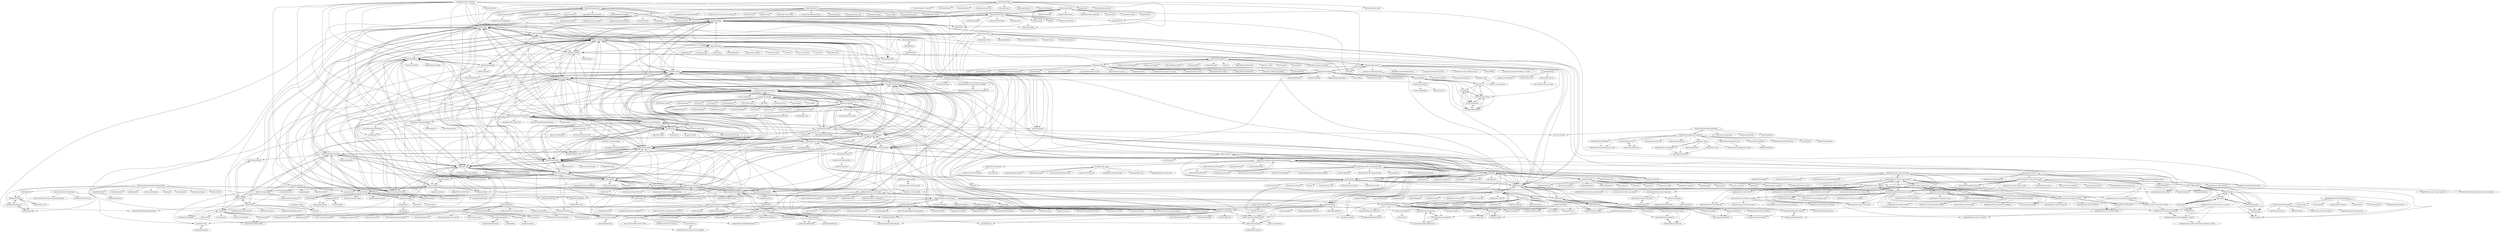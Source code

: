 digraph G {
"tootsuite/mastodon" -> "Chocobozzz/PeerTube"
"tootsuite/mastodon" -> "discourse/discourse" ["e"=1]
"tootsuite/mastodon" -> "tootsuite/documentation"
"tootsuite/mastodon" -> "pixelfed/pixelfed"
"tootsuite/mastodon" -> "diaspora/diaspora" ["e"=1]
"tootsuite/mastodon" -> "matrix-org/synapse" ["e"=1]
"tootsuite/mastodon" -> "thepracticaldev/dev.to" ["e"=1]
"tootsuite/mastodon" -> "Kickball/awesome-selfhosted" ["e"=1]
"tootsuite/mastodon" -> "go-gitea/gitea" ["e"=1]
"tootsuite/mastodon" -> "ipfs/ipfs" ["e"=1]
"tootsuite/mastodon" -> "syncthing/syncthing" ["e"=1]
"tootsuite/mastodon" -> "HelloZeroNet/ZeroNet" ["e"=1]
"tootsuite/mastodon" -> "gorhill/uBlock" ["e"=1]
"tootsuite/mastodon" -> "nextcloud/server" ["e"=1]
"tootsuite/mastodon" -> "asciimoo/searx" ["e"=1]
"misskey-dev/misskey" -> "Naccl/NBlog" ["e"=1]
"misskey-dev/misskey" -> "Sanster/lama-cleaner" ["e"=1]
"misskey-dev/misskey" -> "superseriousbusiness/gotosocial"
"misskey-dev/misskey" -> "mastodon/mastodon" ["e"=1]
"misskey-dev/misskey" -> "usememos/memos" ["e"=1]
"misskey-dev/misskey" -> "mli/autocut" ["e"=1]
"misskey-dev/misskey" -> "still-scene/t3" ["e"=1]
"misskey-dev/misskey" -> "FyroxEngine/Fyrox" ["e"=1]
"misskey-dev/misskey" -> "syuilo/ai"
"misskey-dev/misskey" -> "VOICEVOX/voicevox" ["e"=1]
"misskey-dev/misskey" -> "cloudflare/wildebeest"
"misskey-dev/misskey" -> "misskey-dev/misskey-hub"
"misskey-dev/misskey" -> "tw93/Pake" ["e"=1]
"misskey-dev/misskey" -> "answerdev/answer" ["e"=1]
"misskey-dev/misskey" -> "sheepla/pingu" ["e"=1]
"tateisu/SubwayTooter" -> "cutls/TheDesk"
"Chocobozzz/PeerTube" -> "tootsuite/mastodon"
"Chocobozzz/PeerTube" -> "pixelfed/pixelfed"
"Chocobozzz/PeerTube" -> "matrix-org/synapse" ["e"=1]
"Chocobozzz/PeerTube" -> "asciimoo/searx" ["e"=1]
"Chocobozzz/PeerTube" -> "webtorrent/webtorrent" ["e"=1]
"Chocobozzz/PeerTube" -> "Plume-org/Plume"
"Chocobozzz/PeerTube" -> "LemmyNet/lemmy" ["e"=1]
"Chocobozzz/PeerTube" -> "vector-im/riot-web" ["e"=1]
"Chocobozzz/PeerTube" -> "omarroth/invidious" ["e"=1]
"Chocobozzz/PeerTube" -> "jitsi/jitsi-meet" ["e"=1]
"Chocobozzz/PeerTube" -> "HelloZeroNet/ZeroNet" ["e"=1]
"Chocobozzz/PeerTube" -> "nextcloud/server" ["e"=1]
"Chocobozzz/PeerTube" -> "ipfs/ipfs" ["e"=1]
"Chocobozzz/PeerTube" -> "zedeus/nitter" ["e"=1]
"Chocobozzz/PeerTube" -> "xwiki-labs/cryptpad" ["e"=1]
"wseagar/eight-dollars" -> "wesbos/who-blue"
"wseagar/eight-dollars" -> "timhutton/twitter-archive-parser"
"wseagar/eight-dollars" -> "github/mona-sans" ["e"=1]
"wseagar/eight-dollars" -> "cleanlock/VideoAdBlockForTwitch" ["e"=1]
"wseagar/eight-dollars" -> "insin/tweak-new-twitter" ["e"=1]
"wseagar/eight-dollars" -> "GooseMod/GooseMod" ["e"=1]
"wseagar/eight-dollars" -> "Androz2091/discord-data-package-explorer" ["e"=1]
"wseagar/eight-dollars" -> "replugged-org/replugged" ["e"=1]
"wseagar/eight-dollars" -> "FastForwardTeam/FastForward" ["e"=1]
"wseagar/eight-dollars" -> "GooseMod/OpenAsar" ["e"=1]
"wseagar/eight-dollars" -> "Discord-Datamining/Discord-Datamining" ["e"=1]
"wseagar/eight-dollars" -> "go-sonic/sonic" ["e"=1]
"wseagar/eight-dollars" -> "FixTweet/FixTweet" ["e"=1]
"wseagar/eight-dollars" -> "robinuniverse/TwitFix" ["e"=1]
"wseagar/eight-dollars" -> "PrismLauncher/PrismLauncher" ["e"=1]
"pH7Software/pH7-Social-Dating-CMS" -> "pH7Software/Social-Dating-Android-App"
"pH7Software/pH7-Social-Dating-CMS" -> "opensource-socialnetwork/opensource-socialnetwork"
"pH7Software/pH7-Social-Dating-CMS" -> "pH7Software/pH7-Internationalization"
"pH7Software/pH7-Social-Dating-CMS" -> "pH7Software/Social-Dating-iOS-App"
"pH7Software/pH7-Social-Dating-CMS" -> "IDzUp/pH2Date"
"pH7Software/pH7-Social-Dating-CMS" -> "Elgg/Elgg"
"pH7Software/pH7-Social-Dating-CMS" -> "catalinmiron/react-native-dating-app"
"pH7Software/pH7-Social-Dating-CMS" -> "pH7Software/pH7Builder"
"pH7Software/pH7-Social-Dating-CMS" -> "yTakkar/Instagram-clone" ["e"=1]
"pH7Software/pH7-Social-Dating-CMS" -> "AwesomeMobileApps/kikder-dating-swipe-app"
"pH7Software/pH7-Social-Dating-CMS" -> "unaio/una"
"pH7Software/pH7-Social-Dating-CMS" -> "arslancb/clipbucket" ["e"=1]
"pH7Software/pH7-Social-Dating-CMS" -> "anahitasocial/anahita"
"pH7Software/pH7-Social-Dating-CMS" -> "andreas83/SocialNetwork"
"pH7Software/pH7-Social-Dating-CMS" -> "movim/movim"
"bookwyrm-social/bookwyrm" -> "writefreely/writefreely"
"bookwyrm-social/bookwyrm" -> "Plume-org/Plume"
"bookwyrm-social/bookwyrm" -> "tsileo/microblog.pub"
"bookwyrm-social/bookwyrm" -> "hometown-fork/hometown"
"bookwyrm-social/bookwyrm" -> "pixelfed/pixelfed"
"bookwyrm-social/bookwyrm" -> "BasixKOR/awesome-activitypub"
"bookwyrm-social/bookwyrm" -> "glitch-soc/mastodon"
"bookwyrm-social/bookwyrm" -> "superseriousbusiness/gotosocial"
"bookwyrm-social/bookwyrm" -> "nolanlawson/pinafore"
"bookwyrm-social/bookwyrm" -> "tuskyapp/Tusky"
"bookwyrm-social/bookwyrm" -> "renatolond/mastodon-twitter-poster"
"bookwyrm-social/bookwyrm" -> "LemmyNet/lemmy" ["e"=1]
"bookwyrm-social/bookwyrm" -> "inventaire/inventaire"
"bookwyrm-social/bookwyrm" -> "go-fed/activity"
"bookwyrm-social/bookwyrm" -> "bonfire-networks/bonfire-app"
"Minds/engine" -> "Minds/front"
"Minds/engine" -> "Minds/minds"
"Minds/engine" -> "Minds/mobile-native"
"Minds/engine" -> "Minds/mobile"
"Minds/engine" -> "Minds/crypto"
"Minds/engine" -> "Minds/sockets"
"Minds/engine" -> "Minds/ORG"
"Minds/minds" -> "Minds/engine"
"Minds/minds" -> "Minds/front"
"Minds/minds" -> "Minds/mobile"
"Minds/minds" -> "Minds/mobile-native"
"Minds/minds" -> "movim/movim"
"Minds/minds" -> "Minds/crypto"
"Minds/minds" -> "Minds/sockets"
"Minds/minds" -> "boonex/dolphin.pro"
"Minds/minds" -> "Minds/ORG"
"Minds/minds" -> "opensource-socialnetwork/opensource-socialnetwork"
"Minds/mobile" -> "Minds/front"
"Minds/mobile" -> "Minds/engine"
"Minds/mobile" -> "Minds/ORG"
"Minds/mobile" -> "Minds/minds"
"anahitasocial/anahita" -> "Elgg/Elgg"
"anahitasocial/anahita" -> "anahitasocial/anahita-standard"
"anahitasocial/anahita" -> "opensource-socialnetwork/opensource-socialnetwork"
"friendica/friendica" -> "friendica/friendica-addons"
"friendica/friendica" -> "friendica/red"
"friendica/friendica" -> "redmatrix/hubzilla"
"friendica/friendica" -> "pixelfed/pixelfed"
"friendica/friendica" -> "movim/movim"
"friendica/friendica" -> "e14n/pump.io"
"friendica/friendica" -> "diaspora/diaspora" ["e"=1]
"friendica/friendica" -> "tsileo/microblog.pub"
"friendica/friendica" -> "BasixKOR/awesome-activitypub"
"friendica/friendica" -> "Libertree/libertree"
"friendica/friendica" -> "Plume-org/Plume"
"friendica/friendica" -> "writeas/writefreely"
"friendica/friendica" -> "w3c/activitypub"
"friendica/friendica" -> "pump-io/pump.io"
"friendica/friendica" -> "syuilo/misskey"
"humhub/humhub" -> "Elgg/Elgg"
"humhub/humhub" -> "opensource-socialnetwork/opensource-socialnetwork"
"humhub/humhub" -> "flarum/flarum" ["e"=1]
"humhub/humhub" -> "yiisoft/yii2" ["e"=1]
"humhub/humhub" -> "flarum/core" ["e"=1]
"humhub/humhub" -> "octobercms/october" ["e"=1]
"humhub/humhub" -> "samdark/yii2-cookbook" ["e"=1]
"humhub/humhub" -> "pagekit/pagekit" ["e"=1]
"humhub/humhub" -> "getgrav/grav" ["e"=1]
"humhub/humhub" -> "trntv/yii2-starter-kit" ["e"=1]
"humhub/humhub" -> "piwik/piwik" ["e"=1]
"humhub/humhub" -> "sdelements/lets-chat" ["e"=1]
"humhub/humhub" -> "DevGroup-ru/dotplant2" ["e"=1]
"humhub/humhub" -> "deployphp/deployer" ["e"=1]
"humhub/humhub" -> "Respect/Validation" ["e"=1]
"pixiv/mastodon" -> "dwango/mastodon"
"ihabunek/toot" -> "RasmusLindroth/tut"
"ihabunek/toot" -> "tleb/awesome-mastodon"
"ihabunek/toot" -> "McKael/madonctl"
"ihabunek/toot" -> "magicalraccoon/tootstream"
"ihabunek/toot" -> "jfmcbrayer/brutaldon"
"ihabunek/toot" -> "tulir/gomuks" ["e"=1]
"ihabunek/toot" -> "halcy/Mastodon.py"
"ihabunek/toot" -> "bleakgrey/tootle" ["e"=1]
"ihabunek/toot" -> "tuskyapp/Tusky"
"ihabunek/toot" -> "makeworld-the-better-one/amfora" ["e"=1]
"ihabunek/toot" -> "Plume-org/Plume"
"ihabunek/toot" -> "h3poteto/whalebird-desktop"
"ihabunek/toot" -> "tsileo/microblog.pub"
"ihabunek/toot" -> "mattn/go-mastodon"
"ihabunek/toot" -> "nolanlawson/pinafore"
"Gargron/mastodon" -> "halcy/MastodonToTwitter"
"Gargron/mastodon" -> "magicalraccoon/tootstream"
"Gargron/mastodon" -> "ummjackson/mastodon-guide"
"Gargron/mastodon" -> "Plume-org/Plume"
"Gargron/mastodon" -> "halcy/Mastodon.py"
"Gargron/mastodon" -> "rustodon/rustodon"
"Gargron/mastodon" -> "roberdam/Xaddress" ["e"=1]
"Gargron/mastodon" -> "jeroensmeets/mastodon-app"
"Gargron/mastodon" -> "git-federation/gitpub"
"Gargron/mastodon" -> "glitch-soc/mastodon"
"Gargron/mastodon" -> "mikeal/roll-call" ["e"=1]
"Gargron/mastodon" -> "witch-house/pronoun.is"
"Gargron/mastodon" -> "e14n/pump.io"
"Gargron/mastodon" -> "DTVD/rainbowstream" ["e"=1]
"Gargron/mastodon" -> "lmatteis/peer-tweet" ["e"=1]
"tootsuite/documentation" -> "rhysd/Mstdn"
"tootsuite/documentation" -> "tootsuite/mastodon"
"tootsuite/documentation" -> "Vavassor/Tusky"
"tootsuite/documentation" -> "syuilo/misskey"
"tootsuite/documentation" -> "Plume-org/Plume"
"tootsuite/documentation" -> "glitch-soc/mastodon"
"tootsuite/documentation" -> "halcy/Mastodon.py"
"tootsuite/documentation" -> "ummjackson/mastodon-guide"
"tootsuite/documentation" -> "magicalraccoon/tootstream"
"tootsuite/documentation" -> "tootsuite/mastodon-api"
"tootsuite/documentation" -> "vanita5/mastodon-api"
"tootsuite/documentation" -> "rustodon/rustodon"
"tootsuite/documentation" -> "tsileo/microblog.pub"
"tootsuite/documentation" -> "ReticentJohn/Amaroq"
"tootsuite/documentation" -> "sys1yagi/mastodon4j"
"tuskyapp/Tusky" -> "mastodon/mastodon-android"
"tuskyapp/Tusky" -> "nolanlawson/pinafore"
"tuskyapp/Tusky" -> "pixelfed/pixelfed"
"tuskyapp/Tusky" -> "vector-im/element-android" ["e"=1]
"tuskyapp/Tusky" -> "h3poteto/whalebird-desktop"
"tuskyapp/Tusky" -> "TwidereProject/Twidere-Android" ["e"=1]
"tuskyapp/Tusky" -> "TwidereProject/TwidereX-Android" ["e"=1]
"tuskyapp/Tusky" -> "glitch-soc/mastodon"
"tuskyapp/Tusky" -> "jonjomckay/fritter" ["e"=1]
"tuskyapp/Tusky" -> "Plume-org/Plume"
"tuskyapp/Tusky" -> "sk22/megalodon"
"tuskyapp/Tusky" -> "halcy/Mastodon.py"
"tuskyapp/Tusky" -> "florisboard/florisboard" ["e"=1]
"tuskyapp/Tusky" -> "Kunzisoft/KeePassDX" ["e"=1]
"tuskyapp/Tusky" -> "Docile-Alligator/Infinity-For-Reddit" ["e"=1]
"neocities/neocities" -> "neocities/python-neocities"
"neocities/neocities" -> "neocities/neocities-node"
"neocities/neocities" -> "bcomnes/deploy-to-neocities"
"neocities/neocities" -> "tildeclub/tilde.club" ["e"=1]
"neocities/neocities" -> "liberapay/liberapay.com"
"neocities/neocities" -> "lainchan/lainchan" ["e"=1]
"neocities/neocities" -> "Plume-org/Plume"
"neocities/neocities" -> "itchio/itch" ["e"=1]
"neocities/neocities" -> "neocities/neocities-ruby"
"neocities/neocities" -> "pump-io/pump.io"
"neocities/neocities" -> "neocities/element"
"neocities/neocities" -> "kickscondor/fraidycat" ["e"=1]
"neocities/neocities" -> "cloudrac3r/bibliogram" ["e"=1]
"neocities/neocities" -> "dangeru/awoo" ["e"=1]
"neocities/neocities" -> "ihabunek/toot"
"cloudflare/wildebeest" -> "superseriousbusiness/gotosocial"
"cloudflare/wildebeest" -> "elk-zone/elk" ["e"=1]
"cloudflare/wildebeest" -> "microfeed/microfeed" ["e"=1]
"cloudflare/wildebeest" -> "cloudflare/workerd" ["e"=1]
"cloudflare/wildebeest" -> "jointakahe/takahe"
"cloudflare/wildebeest" -> "cloudflare/wrangler2" ["e"=1]
"cloudflare/wildebeest" -> "yukimochi/Activity-Relay"
"cloudflare/wildebeest" -> "rustodon/rustodon"
"cloudflare/wildebeest" -> "honojs/hono" ["e"=1]
"cloudflare/wildebeest" -> "neet/masto.js" ["e"=1]
"cloudflare/wildebeest" -> "benbrown/shuttlecraft"
"cloudflare/wildebeest" -> "misskey-dev/misskey"
"cloudflare/wildebeest" -> "flareact/flareact" ["e"=1]
"cloudflare/wildebeest" -> "NicolasConstant/BirdsiteLive"
"cloudflare/wildebeest" -> "cloudflare/miniflare" ["e"=1]
"timhutton/twitter-archive-parser" -> "xelosdev/Opensea-launchpad-bot"
"timhutton/twitter-archive-parser" -> "GetRektOnBlock/BlueMove-Bot"
"timhutton/twitter-archive-parser" -> "marsCXXV/Magiceden-bot"
"timhutton/twitter-archive-parser" -> "joyeusenoelle/GuideToMastodon"
"timhutton/twitter-archive-parser" -> "jaywcjlove/reference" ["e"=1]
"timhutton/twitter-archive-parser" -> "hodgesmr/mastodon_digest"
"timhutton/twitter-archive-parser" -> "tweetback/tweetback" ["e"=1]
"timhutton/twitter-archive-parser" -> "nathanlesage/academics-on-mastodon"
"timhutton/twitter-archive-parser" -> "wseagar/eight-dollars"
"timhutton/twitter-archive-parser" -> "renatolond/mastodon-twitter-poster"
"timhutton/twitter-archive-parser" -> "superseriousbusiness/gotosocial"
"timhutton/twitter-archive-parser" -> "hometown-fork/hometown"
"timhutton/twitter-archive-parser" -> "elk-zone/elk" ["e"=1]
"timhutton/twitter-archive-parser" -> "jointakahe/takahe"
"timhutton/twitter-archive-parser" -> "micahflee/semiphemeral" ["e"=1]
"kantord/LibreLingo" -> "liberapay/liberapay.com"
"kantord/LibreLingo" -> "uav4geo/LibreTranslate" ["e"=1]
"kantord/LibreLingo" -> "loki-project/session-android" ["e"=1]
"kantord/LibreLingo" -> "Openwords/OpenwordsWebapp"
"kantord/LibreLingo" -> "Plume-org/Plume"
"kantord/LibreLingo" -> "dansup/pixelfed"
"kantord/LibreLingo" -> "dessalines/lemmy"
"kantord/LibreLingo" -> "ihabunek/toot"
"kantord/LibreLingo" -> "omarroth/invidious" ["e"=1]
"kantord/LibreLingo" -> "Tatoeba/tatoeba2" ["e"=1]
"kantord/LibreLingo" -> "tuskyapp/Tusky"
"kantord/LibreLingo" -> "ulangi/ulangi" ["e"=1]
"kantord/LibreLingo" -> "sharkwouter/minigalaxy" ["e"=1]
"kantord/LibreLingo" -> "tsileo/microblog.pub"
"kantord/LibreLingo" -> "pixelfed/pixelfed"
"misskey-dev/misskey-hub" -> "pantasystem/Milktea"
"misskey-dev/misskey-hub" -> "misskey-dev/assets"
"misskey-dev/misskey-hub" -> "syuilo/aiscript"
"misskey-dev/misskey-hub" -> "syuilo/ai"
"pixelfed/pixelfed" -> "Plume-org/Plume"
"pixelfed/pixelfed" -> "Chocobozzz/PeerTube"
"pixelfed/pixelfed" -> "tuskyapp/Tusky"
"pixelfed/pixelfed" -> "LemmyNet/lemmy" ["e"=1]
"pixelfed/pixelfed" -> "writeas/writefreely"
"pixelfed/pixelfed" -> "tootsuite/mastodon"
"pixelfed/pixelfed" -> "syuilo/misskey"
"pixelfed/pixelfed" -> "friendica/friendica"
"pixelfed/pixelfed" -> "zedeus/nitter" ["e"=1]
"pixelfed/pixelfed" -> "mastodon/mastodon" ["e"=1]
"pixelfed/pixelfed" -> "superseriousbusiness/gotosocial"
"pixelfed/pixelfed" -> "matrix-org/synapse" ["e"=1]
"pixelfed/pixelfed" -> "omarroth/invidious" ["e"=1]
"pixelfed/pixelfed" -> "movim/movim"
"pixelfed/pixelfed" -> "bookwyrm-social/bookwyrm"
"pump-io/pump.io" -> "andstatus/andstatus"
"pump-io/pump.io" -> "w3c/activitypub"
"pump-io/pump.io" -> "Plume-org/Plume"
"pump-io/pump.io" -> "redmatrix/hubzilla"
"pump-io/pump.io" -> "friendica/friendica"
"pump-io/pump.io" -> "movim/movim"
"pump-io/pump.io" -> "opensource-socialnetwork/opensource-socialnetwork"
"pump-io/pump.io" -> "dan-divy/spruce" ["e"=1]
"opensource-socialnetwork/opensource-socialnetwork" -> "Elgg/Elgg"
"opensource-socialnetwork/opensource-socialnetwork" -> "humhub/humhub"
"opensource-socialnetwork/opensource-socialnetwork" -> "buckyroberts/Social-Network" ["e"=1]
"opensource-socialnetwork/opensource-socialnetwork" -> "movim/movim"
"opensource-socialnetwork/opensource-socialnetwork" -> "HSJared/Social-Network"
"opensource-socialnetwork/opensource-socialnetwork" -> "boonex/dolphin.pro"
"opensource-socialnetwork/opensource-socialnetwork" -> "pH7Software/pH7-Social-Dating-CMS"
"opensource-socialnetwork/opensource-socialnetwork" -> "yTakkar/Instagram-clone" ["e"=1]
"opensource-socialnetwork/opensource-socialnetwork" -> "anahitasocial/anahita"
"opensource-socialnetwork/opensource-socialnetwork" -> "unaio/una"
"opensource-socialnetwork/opensource-socialnetwork" -> "andreas83/SocialNetwork"
"opensource-socialnetwork/opensource-socialnetwork" -> "wallstant/wallstant"
"opensource-socialnetwork/opensource-socialnetwork" -> "pump-io/pump.io"
"opensource-socialnetwork/opensource-socialnetwork" -> "Frug/AJAX-Chat"
"opensource-socialnetwork/opensource-socialnetwork" -> "packetcode/Feedstack"
"writeas/writefreely" -> "Plume-org/Plume"
"writeas/writefreely" -> "tsileo/microblog.pub"
"writeas/writefreely" -> "pixelfed/pixelfed"
"writeas/writefreely" -> "dessalines/lemmy"
"writeas/writefreely" -> "go-fed/activity"
"writeas/writefreely" -> "syuilo/misskey"
"writeas/writefreely" -> "tuskyapp/Tusky"
"writeas/writefreely" -> "omarroth/invidious" ["e"=1]
"writeas/writefreely" -> "nolanlawson/pinafore"
"writeas/writefreely" -> "forgefed/forgefed"
"writeas/writefreely" -> "friendica/friendica"
"writeas/writefreely" -> "dansup/pixelfed"
"writeas/writefreely" -> "writeas/Read.as"
"writeas/writefreely" -> "Chocobozzz/PeerTube"
"writeas/writefreely" -> "glitch-soc/mastodon"
"github/renaming" -> "github/roadmap" ["e"=1]
"github/renaming" -> "sindresorhus/css-in-readme-like-wat" ["e"=1]
"github/renaming" -> "LetsUpgrade/AI-ML-July-2020" ["e"=1]
"github/renaming" -> "luspr/awesome-ml-courses" ["e"=1]
"github/renaming" -> "drop-ice/dear-github-2.0"
"github/renaming" -> "github/super-linter" ["e"=1]
"github/renaming" -> "apple/password-manager-resources" ["e"=1]
"github/renaming" -> "tannerlinsley/react-virtual" ["e"=1]
"github/renaming" -> "upmasked/number-verifier" ["e"=1]
"github/renaming" -> "primer/github-vscode-theme" ["e"=1]
"github/renaming" -> "corona-warn-app/cwa-app-android" ["e"=1]
"github/renaming" -> "zachleat/speedlify" ["e"=1]
"github/renaming" -> "cli/cli" ["e"=1]
"github/renaming" -> "actions/github-script" ["e"=1]
"github/renaming" -> "jevakallio/jest-clean-console-reporter" ["e"=1]
"MartinMouritzen/Podfriend" -> "Podcastindex-org/activitypub-spec-work"
"e14n/pump.io" -> "xray7224/PyPump"
"e14n/pump.io" -> "evanp/databank"
"e14n/pump.io" -> "friendica/red"
"e14n/pump.io" -> "oshepherd/Impeller"
"e14n/pump.io" -> "tent/tent.io"
"e14n/pump.io" -> "pagekite/Mailpile" ["e"=1]
"e14n/pump.io" -> "friendica/friendica"
"e14n/pump.io" -> "nylira/prism-break" ["e"=1]
"e14n/pump.io" -> "tent/tentd"
"e14n/pump.io" -> "miguelfreitas/twister-core" ["e"=1]
"e14n/pump.io" -> "jappix/jappix" ["e"=1]
"e14n/pump.io" -> "cryptocat/cryptocat" ["e"=1]
"e14n/pump.io" -> "andstatus/andstatus"
"e14n/pump.io" -> "rossjones/alternative-internet" ["e"=1]
"e14n/pump.io" -> "gothfox/Tiny-Tiny-RSS" ["e"=1]
"mattn/go-mastodon" -> "go-fed/activity"
"mattn/go-mastodon" -> "rhysd/Mstdn"
"mattn/go-mastodon" -> "deoxxa/don"
"mattn/go-mastodon" -> "halcy/Mastodon.py"
"mattn/go-mastodon" -> "mattn/jvgrep" ["e"=1]
"mattn/go-mastodon" -> "mattn/gopher"
"nathanlesage/academics-on-mastodon" -> "trutzig89182/Mastodon-Sociologists"
"nathanlesage/academics-on-mastodon" -> "joyeusenoelle/GuideToMastodon"
"nathanlesage/academics-on-mastodon" -> "tleb/awesome-mastodon"
"nathanlesage/academics-on-mastodon" -> "timhutton/twitter-archive-parser"
"nathanlesage/academics-on-mastodon" -> "mastodon/mastodon-android"
"nathanlesage/academics-on-mastodon" -> "kensanata/mastodon-backup"
"nathanlesage/academics-on-mastodon" -> "wmurphyrd/guppe"
"nathanlesage/academics-on-mastodon" -> "gesiscss/awesome-computational-social-science" ["e"=1]
"nathanlesage/academics-on-mastodon" -> "hodgesmr/mastodon_digest"
"nathanlesage/academics-on-mastodon" -> "superseriousbusiness/gotosocial"
"nathanlesage/academics-on-mastodon" -> "dfreelon/pyktok" ["e"=1]
"nathanlesage/academics-on-mastodon" -> "zero-mstd/mav-z"
"nathanlesage/academics-on-mastodon" -> "argenos/zotero-mdnotes" ["e"=1]
"nathanlesage/academics-on-mastodon" -> "nolanlawson/pinafore"
"nathanlesage/academics-on-mastodon" -> "rougier/book-mode" ["e"=1]
"Frug/AJAX-Chat" -> "kerphi/phpfreechat"
"Frug/AJAX-Chat" -> "opensource-socialnetwork/opensource-socialnetwork"
"Frug/AJAX-Chat" -> "Flynsarmy/PHPWebSocket-Chat" ["e"=1]
"Frug/AJAX-Chat" -> "iceman101184/ajaxcrud"
"Frug/AJAX-Chat" -> "LiveHelperChat/livehelperchat" ["e"=1]
"Frug/AJAX-Chat" -> "iacoposk8/Ajax-Chat"
"Frug/AJAX-Chat" -> "magkopian/php-ajax-simple-chat"
"Frug/AJAX-Chat" -> "panique/php-login-minimal" ["e"=1]
"halcy/Mastodon.py" -> "nolanlawson/pinafore"
"halcy/Mastodon.py" -> "glitch-soc/mastodon"
"halcy/Mastodon.py" -> "ihabunek/toot"
"halcy/Mastodon.py" -> "tuskyapp/Tusky"
"halcy/Mastodon.py" -> "mattn/go-mastodon"
"halcy/Mastodon.py" -> "stom79/mastalab"
"halcy/Mastodon.py" -> "Vavassor/Tusky"
"halcy/Mastodon.py" -> "tsileo/microblog.pub"
"halcy/Mastodon.py" -> "halcy/MastodonToTwitter"
"halcy/Mastodon.py" -> "syuilo/misskey"
"halcy/Mastodon.py" -> "Plume-org/Plume"
"halcy/Mastodon.py" -> "tootsuite/documentation"
"halcy/Mastodon.py" -> "tOkeshu/activitypub-example"
"halcy/Mastodon.py" -> "magicalraccoon/tootstream"
"halcy/Mastodon.py" -> "kensanata/mastodon-backup"
"WardCunningham/Smallest-Federated-Wiki" -> "Pita/etherpad-lite" ["e"=1]
"WardCunningham/Smallest-Federated-Wiki" -> "fedwiki/wiki-client"
"WardCunningham/Smallest-Federated-Wiki" -> "fedwiki/wiki-node-server"
"WardCunningham/Smallest-Federated-Wiki" -> "github/gollum" ["e"=1]
"WardCunningham/Smallest-Federated-Wiki" -> "fedwiki/wiki"
"WardCunningham/Smallest-Federated-Wiki" -> "tarcieri/cryptosphere" ["e"=1]
"WardCunningham/Smallest-Federated-Wiki" -> "tent/tentd"
"WardCunningham/Smallest-Federated-Wiki" -> "localwiki/localwiki"
"WardCunningham/Smallest-Federated-Wiki" -> "fedwiki/wiki-node"
"WardCunningham/Smallest-Federated-Wiki" -> "jbenet/ipfs" ["e"=1]
"WardCunningham/Smallest-Federated-Wiki" -> "e14n/pump.io"
"WardCunningham/Smallest-Federated-Wiki" -> "rossjones/alternative-internet" ["e"=1]
"WardCunningham/Smallest-Federated-Wiki" -> "damelang/nile" ["e"=1]
"WardCunningham/Smallest-Federated-Wiki" -> "okfn/annotator" ["e"=1]
"WardCunningham/Smallest-Federated-Wiki" -> "worrydream/Tangle" ["e"=1]
"ForkAwesome/Fork-Awesome" -> "Plume-org/Plume"
"ForkAwesome/Fork-Awesome" -> "dansup/pixelfed"
"ForkAwesome/Fork-Awesome" -> "tuskyapp/Tusky"
"ForkAwesome/Fork-Awesome" -> "glitch-soc/mastodon"
"ForkAwesome/Fork-Awesome" -> "nolanlawson/pinafore"
"ForkAwesome/Fork-Awesome" -> "tsileo/microblog.pub"
"ForkAwesome/Fork-Awesome" -> "halcy/Mastodon.py"
"ForkAwesome/Fork-Awesome" -> "renatolond/mastodon-twitter-poster"
"ForkAwesome/Fork-Awesome" -> "liberapay/liberapay.com"
"ForkAwesome/Fork-Awesome" -> "movim/movim"
"ForkAwesome/Fork-Awesome" -> "reel2bits/reel2bits"
"ForkAwesome/Fork-Awesome" -> "syuilo/misskey"
"ForkAwesome/Fork-Awesome" -> "writeas/writefreely"
"ForkAwesome/Fork-Awesome" -> "pixelfed/pixelfed"
"ForkAwesome/Fork-Awesome" -> "florence-social/mastodon-fork"
"cjam/react-native-spotify-remote" -> "lufinkey/react-native-spotify"
"lufinkey/react-native-spotify" -> "cjam/react-native-spotify-remote"
"lufinkey/react-native-spotify" -> "viestat/react-native-spotify"
"lufinkey/react-native-spotify" -> "ggomaeng/react-native-spotify-ui"
"dessalines/essays" -> "LemmyNet/lemmy" ["e"=1]
"dessalines/essays" -> "dessalines/lemmy"
"dessalines/essays" -> "chobeat/awesome-critical-tech-reading-list" ["e"=1]
"dessalines/essays" -> "NsCDE/NsCDE" ["e"=1]
"dessalines/essays" -> "hng/tech-coops" ["e"=1]
"dessalines/essays" -> "MKorostoff/1-pixel-wealth" ["e"=1]
"dessalines/essays" -> "privacytoolsIO/privacytools.io" ["e"=1]
"dessalines/essays" -> "dessalines/jerboa" ["e"=1]
"dessalines/essays" -> "kantord/LibreLingo"
"dessalines/essays" -> "dessalines/simple-vote"
"dessalines/essays" -> "dhowe/AdNauseam" ["e"=1]
"dessalines/essays" -> "ccrama/Slide" ["e"=1]
"dessalines/essays" -> "grassmunk/Chicago95" ["e"=1]
"dessalines/essays" -> "2020PB/police-brutality" ["e"=1]
"dessalines/essays" -> "iamadamdev/bypass-paywalls-firefox" ["e"=1]
"glimpse-editor/Glimpse" -> "florence-social/mastodon-fork"
"glimpse-editor/Glimpse" -> "tkashkin/GameHub" ["e"=1]
"glimpse-editor/Glimpse" -> "AppImage/AppImageUpdate" ["e"=1]
"glimpse-editor/Glimpse" -> "sharkwouter/minigalaxy" ["e"=1]
"glimpse-editor/Glimpse" -> "akiraux/Akira" ["e"=1]
"glimpse-editor/Glimpse" -> "Diolinux/PhotoGIMP" ["e"=1]
"glimpse-editor/Glimpse" -> "Matoking/protontricks" ["e"=1]
"glimpse-editor/Glimpse" -> "dino/dino" ["e"=1]
"glimpse-editor/Glimpse" -> "witch-house/pronoun.is"
"glimpse-editor/Glimpse" -> "spacekookie/gay"
"glimpse-editor/Glimpse" -> "bleakgrey/tootle" ["e"=1]
"glimpse-editor/Glimpse" -> "johnfactotum/foliate" ["e"=1]
"glimpse-editor/Glimpse" -> "mouse-reeve/fedireads"
"glimpse-editor/Glimpse" -> "hometown-fork/hometown"
"glimpse-editor/Glimpse" -> "tuskyapp/Tusky"
"shinigami-eyes/shinigami-eyes" -> "cyyynthia/pronoundb.org" ["e"=1]
"shinigami-eyes/shinigami-eyes" -> "rjindael/ca-dmv"
"shinigami-eyes/shinigami-eyes" -> "diyhrt/diyhrt.github.io"
"BasixKOR/awesome-activitypub" -> "tOkeshu/activitypub-example"
"BasixKOR/awesome-activitypub" -> "rustodon/rustodon"
"BasixKOR/awesome-activitypub" -> "tsileo/microblog.pub"
"BasixKOR/awesome-activitypub" -> "go-fed/activity"
"BasixKOR/awesome-activitypub" -> "dariusk/rss-to-activitypub"
"BasixKOR/awesome-activitypub" -> "Plume-org/Plume"
"BasixKOR/awesome-activitypub" -> "w3c/activitypub"
"BasixKOR/awesome-activitypub" -> "landrok/activitypub"
"BasixKOR/awesome-activitypub" -> "tleb/awesome-mastodon"
"BasixKOR/awesome-activitypub" -> "dariusk/express-activitypub"
"BasixKOR/awesome-activitypub" -> "w3c/activitystreams"
"BasixKOR/awesome-activitypub" -> "hometown-fork/hometown"
"BasixKOR/awesome-activitypub" -> "nextcloud/social" ["e"=1]
"BasixKOR/awesome-activitypub" -> "superseriousbusiness/gotosocial"
"BasixKOR/awesome-activitypub" -> "dsblank/activitypub"
"superseriousbusiness/gotosocial" -> "nolanlawson/pinafore"
"superseriousbusiness/gotosocial" -> "jointakahe/takahe"
"superseriousbusiness/gotosocial" -> "go-fed/activity"
"superseriousbusiness/gotosocial" -> "cloudflare/wildebeest"
"superseriousbusiness/gotosocial" -> "writefreely/writefreely"
"superseriousbusiness/gotosocial" -> "tsileo/microblog.pub"
"superseriousbusiness/gotosocial" -> "Plume-org/Plume"
"superseriousbusiness/gotosocial" -> "misskey-dev/misskey"
"superseriousbusiness/gotosocial" -> "glitch-soc/mastodon"
"superseriousbusiness/gotosocial" -> "matrix-org/dendrite" ["e"=1]
"superseriousbusiness/gotosocial" -> "tuskyapp/Tusky"
"superseriousbusiness/gotosocial" -> "pixelfed/pixelfed"
"superseriousbusiness/gotosocial" -> "rustodon/rustodon"
"superseriousbusiness/gotosocial" -> "hometown-fork/hometown"
"superseriousbusiness/gotosocial" -> "BasixKOR/awesome-activitypub"
"writefreely/writefreely" -> "bookwyrm-social/bookwyrm"
"writefreely/writefreely" -> "Plume-org/Plume"
"writefreely/writefreely" -> "superseriousbusiness/gotosocial"
"writefreely/writefreely" -> "tsileo/microblog.pub"
"writefreely/writefreely" -> "BasixKOR/awesome-activitypub"
"writefreely/writefreely" -> "pixelfed/pixelfed"
"writefreely/writefreely" -> "HermanMartinus/bearblog" ["e"=1]
"writefreely/writefreely" -> "tuskyapp/Tusky"
"writefreely/writefreely" -> "miniflux/v2" ["e"=1]
"writefreely/writefreely" -> "ihabunek/toot"
"writefreely/writefreely" -> "ad-aures/castopod"
"writefreely/writefreely" -> "misskey-dev/misskey"
"writefreely/writefreely" -> "cloudflare/wildebeest"
"writefreely/writefreely" -> "go-sonic/sonic" ["e"=1]
"writefreely/writefreely" -> "jointakahe/takahe"
"gratipay/gratipay.com" -> "gratipay/inside.gratipay.com"
"gratipay/gratipay.com" -> "liberapay/liberapay.com"
"McKael/madonctl" -> "McKael/madon"
"rustodon/rustodon" -> "Plume-org/Plume"
"rustodon/rustodon" -> "Arkanosis/microstatus"
"rustodon/rustodon" -> "hachyserve/rustypub"
"rustodon/rustodon" -> "glitch-soc/mastodon"
"rustodon/rustodon" -> "BasixKOR/awesome-activitypub"
"rustodon/rustodon" -> "florence-social/mastodon-fork"
"rustodon/rustodon" -> "tsileo/microblog.pub"
"rustodon/rustodon" -> "go-fed/activity"
"rustodon/rustodon" -> "Aardwolf-Social/aardwolf"
"rustodon/rustodon" -> "halcyon-suite/halcyon"
"rustodon/rustodon" -> "LemmyNet/activitypub-federation-rust"
"rustodon/rustodon" -> "Aaronepower/Mammut"
"rustodon/rustodon" -> "BanjoFox/fedibook"
"rustodon/rustodon" -> "magicalraccoon/tootstream"
"rustodon/rustodon" -> "nolanlawson/pinafore"
"LucasGGamerM/moshidon" -> "sk22/mastodos"
"mastodon/mastodon-android" -> "tuskyapp/Tusky"
"mastodon/mastodon-android" -> "mastodon/mastodon-ios" ["e"=1]
"mastodon/mastodon-android" -> "sk22/megalodon"
"mastodon/mastodon-android" -> "vector-im/element-android" ["e"=1]
"mastodon/mastodon-android" -> "NeoApplications/Neo-Store" ["e"=1]
"mastodon/mastodon-android" -> "TwidereProject/TwidereX-Android" ["e"=1]
"mastodon/mastodon-android" -> "Iamlooker/Droid-ify" ["e"=1]
"mastodon/mastodon-android" -> "ProtonMail/proton-mail-android" ["e"=1]
"mastodon/mastodon-android" -> "mastodon/joinmastodon"
"mastodon/mastodon-android" -> "Automattic/pocket-casts-android" ["e"=1]
"mastodon/mastodon-android" -> "twitter/compose-rules" ["e"=1]
"mastodon/mastodon-android" -> "jonjomckay/fritter" ["e"=1]
"mastodon/mastodon-android" -> "mastodon/mastodon" ["e"=1]
"mastodon/mastodon-android" -> "sk22/mastodos"
"mastodon/mastodon-android" -> "florisboard/florisboard" ["e"=1]
"git-federation/gitpub" -> "dansup/pixelfed"
"git-federation/gitpub" -> "Plume-org/Plume"
"git-federation/gitpub" -> "neithernut/git-dit"
"git-federation/gitpub" -> "rustodon/rustodon"
"git-federation/gitpub" -> "bleakgrey/tootle" ["e"=1]
"git-federation/gitpub" -> "litepub/litepub"
"movim/movim" -> "dino/dino" ["e"=1]
"movim/movim" -> "movim/movim_docker"
"movim/movim" -> "friendica/friendica"
"movim/movim" -> "opensource-socialnetwork/opensource-socialnetwork"
"movim/movim" -> "siacs/Conversations" ["e"=1]
"movim/movim" -> "Plume-org/Plume"
"movim/movim" -> "movim/movim_android"
"movim/movim" -> "pixelfed/pixelfed"
"movim/movim" -> "jsxc/jsxc" ["e"=1]
"movim/movim" -> "conversejs/converse.js" ["e"=1]
"movim/movim" -> "redmatrix/hubzilla"
"movim/movim" -> "syuilo/misskey"
"movim/movim" -> "iNPUTmice/Conversations" ["e"=1]
"movim/movim" -> "Minds/minds"
"movim/movim" -> "jappix/jappix" ["e"=1]
"jaywink/socialhome" -> "jaywink/federation"
"jaywink/socialhome" -> "tsileo/little-boxes"
"jaywink/socialhome" -> "Gargron/cobalt"
"jaywink/socialhome" -> "ganggo/ganggo"
"jaywink/socialhome" -> "BanjoFox/aardwolf"
"venits/react-native-firebase-login-screen" -> "venits/react-native-login-template"
"venits/react-native-firebase-login-screen" -> "venits/react-native-dark-login-template"
"dessalines/lemmy" -> "Plume-org/Plume"
"dessalines/lemmy" -> "ruma/ruma" ["e"=1]
"dessalines/lemmy" -> "maps4print/azul" ["e"=1]
"dessalines/lemmy" -> "omarroth/invidious" ["e"=1]
"dessalines/lemmy" -> "writeas/writefreely"
"dessalines/lemmy" -> "xi-editor/druid" ["e"=1]
"dessalines/lemmy" -> "ivanceras/sauron" ["e"=1]
"dessalines/lemmy" -> "antoyo/relm" ["e"=1]
"dessalines/lemmy" -> "rustodon/rustodon"
"dessalines/lemmy" -> "DenisKolodin/yew" ["e"=1]
"dessalines/lemmy" -> "nokia/memory-profiler" ["e"=1]
"dessalines/lemmy" -> "rustasync/runtime" ["e"=1]
"dessalines/lemmy" -> "hecrj/iced" ["e"=1]
"dessalines/lemmy" -> "pixelfed/pixelfed"
"dessalines/lemmy" -> "async-rs/async-std" ["e"=1]
"syuilo/misskey" -> "syuilo/dolphin"
"syuilo/misskey" -> "Plume-org/Plume"
"syuilo/misskey" -> "tsileo/microblog.pub"
"syuilo/misskey" -> "syuilo/ai"
"syuilo/misskey" -> "h3poteto/whalebird-desktop"
"syuilo/misskey" -> "cutls/TheDesk"
"syuilo/misskey" -> "pixelfed/pixelfed"
"syuilo/misskey" -> "glitch-soc/mastodon"
"syuilo/misskey" -> "nolanlawson/pinafore"
"syuilo/misskey" -> "tootsuite/documentation"
"syuilo/misskey" -> "tateisu/SubwayTooter"
"syuilo/misskey" -> "writeas/writefreely"
"syuilo/misskey" -> "Kinoshita0623/MisskeyAndroidClient"
"syuilo/misskey" -> "tuskyapp/Tusky"
"syuilo/misskey" -> "halcy/Mastodon.py"
"dwicao/react-native-login-screen" -> "mmazzarolo/react-native-login-animation-example"
"dwicao/react-native-login-screen" -> "venits/react-native-login-template"
"dwicao/react-native-login-screen" -> "thanhtungdp/react-native-login-animated"
"dwicao/react-native-login-screen" -> "brentvatne/react-native-login" ["e"=1]
"dwicao/react-native-login-screen" -> "react-native-training/react-native-elements-app" ["e"=1]
"dwicao/react-native-login-screen" -> "ggomaeng/react-native-card-modal" ["e"=1]
"venits/react-native-login-template" -> "venits/react-native-firebase-login-screen"
"venits/react-native-login-template" -> "dwicao/react-native-login-screen"
"venits/react-native-login-template" -> "WrathChaos/react-native-login-screen"
"venits/react-native-login-template" -> "venits/react-native-dark-login-template"
"venits/react-native-login-template" -> "mmazzarolo/react-native-login-animation-example"
"venits/react-native-login-template" -> "itzpradip/react-navigation-v5-mix" ["e"=1]
"drop-ice/dear-github-2.0" -> "MSWorkers/support.Githubbers"
"drop-ice/dear-github-2.0" -> "selfagency/microsoft-drop-ice"
"drop-ice/dear-github-2.0" -> "spacekookie/gay"
"drop-ice/dear-github-2.0" -> "witch-house/pronoun.is"
"drop-ice/dear-github-2.0" -> "entropic-dev/entropic" ["e"=1]
"drop-ice/dear-github-2.0" -> "github/renaming"
"drop-ice/dear-github-2.0" -> "dear-github/dear-github" ["e"=1]
"drop-ice/dear-github-2.0" -> "orogene/orogene" ["e"=1]
"drop-ice/dear-github-2.0" -> "unisonweb/unison" ["e"=1]
"drop-ice/dear-github-2.0" -> "ayojs/ayo" ["e"=1]
"drop-ice/dear-github-2.0" -> "glimpse-editor/Glimpse"
"drop-ice/dear-github-2.0" -> "facebookexperimental/rome" ["e"=1]
"drop-ice/dear-github-2.0" -> "oakes/vim_cubed" ["e"=1]
"drop-ice/dear-github-2.0" -> "feross/thanks" ["e"=1]
"drop-ice/dear-github-2.0" -> "get-alex/alex" ["e"=1]
"tleb/awesome-mastodon" -> "ihabunek/toot"
"tleb/awesome-mastodon" -> "joyeusenoelle/GuideToMastodon"
"tleb/awesome-mastodon" -> "NicolasConstant/sengi"
"tleb/awesome-mastodon" -> "BasixKOR/awesome-activitypub"
"tleb/awesome-mastodon" -> "rugk/mastodon-simplified-federation"
"tleb/awesome-mastodon" -> "emilebosch/awesome-fediverse"
"tleb/awesome-mastodon" -> "glitch-soc/mastodon"
"tleb/awesome-mastodon" -> "Plume-org/Plume"
"tleb/awesome-mastodon" -> "machinomy/awesome-non-financial-blockchain" ["e"=1]
"tleb/awesome-mastodon" -> "kensanata/mastodon-archive"
"tleb/awesome-mastodon" -> "h3poteto/whalebird-desktop"
"tleb/awesome-mastodon" -> "pfefferle/wordpress-activitypub"
"tleb/awesome-mastodon" -> "tuskyapp/Tusky"
"tleb/awesome-mastodon" -> "hometown-fork/hometown"
"tleb/awesome-mastodon" -> "nolanlawson/pinafore"
"Plume-org/Plume" -> "writeas/writefreely"
"Plume-org/Plume" -> "rustodon/rustodon"
"Plume-org/Plume" -> "tsileo/microblog.pub"
"Plume-org/Plume" -> "dansup/pixelfed"
"Plume-org/Plume" -> "pixelfed/pixelfed"
"Plume-org/Plume" -> "syuilo/misskey"
"Plume-org/Plume" -> "nolanlawson/pinafore"
"Plume-org/Plume" -> "dessalines/lemmy"
"Plume-org/Plume" -> "glitch-soc/mastodon"
"Plume-org/Plume" -> "BasixKOR/awesome-activitypub"
"Plume-org/Plume" -> "LemmyNet/lemmy" ["e"=1]
"Plume-org/Plume" -> "writefreely/writefreely"
"Plume-org/Plume" -> "go-fed/activity"
"Plume-org/Plume" -> "tuskyapp/Tusky"
"Plume-org/Plume" -> "git-federation/gitpub"
"ShihabM/Mast" -> "ReticentJohn/Amaroq"
"ShihabM/Mast" -> "ShihabMe/Mast2"
"nolanlawson/pinafore" -> "glitch-soc/mastodon"
"nolanlawson/pinafore" -> "superseriousbusiness/gotosocial"
"nolanlawson/pinafore" -> "Plume-org/Plume"
"nolanlawson/pinafore" -> "tuskyapp/Tusky"
"nolanlawson/pinafore" -> "tsileo/microblog.pub"
"nolanlawson/pinafore" -> "halcy/Mastodon.py"
"nolanlawson/pinafore" -> "NickColley/semaphore"
"nolanlawson/pinafore" -> "jfmcbrayer/brutaldon"
"nolanlawson/pinafore" -> "hometown-fork/hometown"
"nolanlawson/pinafore" -> "renatolond/mastodon-twitter-poster"
"nolanlawson/pinafore" -> "rustodon/rustodon"
"nolanlawson/pinafore" -> "NanaMorse/Cuckoo.Plus"
"nolanlawson/pinafore" -> "syuilo/misskey"
"nolanlawson/pinafore" -> "dansup/pixelfed"
"nolanlawson/pinafore" -> "h3poteto/whalebird-desktop"
"thanhtungdp/react-native-login-animated" -> "ggomaeng/react-native-spotify-ui"
"thanhtungdp/react-native-login-animated" -> "thanhtungdp/react-native-gift-app"
"thanhtungdp/react-native-login-animated" -> "ggomaeng/react-native-magazine-listview"
"thanhtungdp/react-native-login-animated" -> "sonnylazuardi/awponent"
"thanhtungdp/react-native-login-animated" -> "mmazzarolo/react-native-login-animation-example"
"thanhtungdp/react-native-login-animated" -> "ggomaeng/react-native-card-modal" ["e"=1]
"thanhtungdp/react-native-login-animated" -> "JuneDomingo/movieapp"
"thanhtungdp/react-native-login-animated" -> "dwicao/react-native-login-screen"
"thanhtungdp/react-native-login-animated" -> "ggomaeng/react-native-gmail"
"thanhtungdp/react-native-login-animated" -> "catalinmiron/mobile-shopping-react-native"
"thanhtungdp/react-native-login-animated" -> "ronak301/react-native-submit-button" ["e"=1]
"thanhtungdp/react-native-login-animated" -> "ggomaeng/react-native-tetris"
"thanhtungdp/react-native-login-animated" -> "catalinmiron/react-native-dating-app"
"renatolond/mastodon-twitter-poster" -> "AmauryCarrade/MastodonToTwitter"
"renatolond/mastodon-twitter-poster" -> "NicolasConstant/BirdsiteLive"
"renatolond/mastodon-twitter-poster" -> "nolanlawson/pinafore"
"renatolond/mastodon-twitter-poster" -> "FedStoa/moa"
"renatolond/mastodon-twitter-poster" -> "glitch-soc/mastodon"
"renatolond/mastodon-twitter-poster" -> "foozmeat/moa"
"renatolond/mastodon-twitter-poster" -> "hometown-fork/hometown"
"renatolond/mastodon-twitter-poster" -> "halcy/MastodonToTwitter"
"renatolond/mastodon-twitter-poster" -> "klausi/mastodon-twitter-sync"
"renatolond/mastodon-twitter-poster" -> "dansup/pixelfed"
"renatolond/mastodon-twitter-poster" -> "Lartsch/FediAct"
"renatolond/mastodon-twitter-poster" -> "tsileo/microblog.pub"
"renatolond/mastodon-twitter-poster" -> "GetTogetherComm/GetTogether"
"renatolond/mastodon-twitter-poster" -> "bookwyrm-social/bookwyrm"
"renatolond/mastodon-twitter-poster" -> "florence-social/mastodon-fork"
"Elgg/Elgg" -> "opensource-socialnetwork/opensource-socialnetwork"
"Elgg/Elgg" -> "humhub/humhub"
"Elgg/Elgg" -> "anahitasocial/anahita"
"Elgg/Elgg" -> "movim/movim"
"Elgg/Elgg" -> "oxwall/oxwall"
"Elgg/Elgg" -> "insoshi/insoshi" ["e"=1]
"Elgg/Elgg" -> "friendica/friendica"
"Elgg/Elgg" -> "ColdTrick/profile_manager"
"Elgg/Elgg" -> "pH7Software/pH7-Social-Dating-CMS"
"Elgg/Elgg" -> "hybridauth/hybridauth" ["e"=1]
"Elgg/Elgg" -> "ColdTrick/group_tools"
"Elgg/Elgg" -> "unaio/una"
"Elgg/Elgg" -> "cash/Tidypics"
"Elgg/Elgg" -> "forkcms/forkcms" ["e"=1]
"Elgg/Elgg" -> "boonex/dolphin.pro"
"bonfire-networks/bonfire-app" -> "bonfire-networks/activity_pub"
"cutls/TheDesk" -> "h3poteto/whalebird-desktop"
"cutls/TheDesk" -> "tateisu/SubwayTooter"
"cutls/TheDesk" -> "syuilo/dolphin"
"cutls/TheDesk" -> "syuilo/kiwi"
"cutls/TheDesk" -> "Groundpolis/Groundpolis"
"cutls/TheDesk" -> "syuilo/ai"
"h3poteto/whalebird-desktop" -> "cutls/TheDesk"
"h3poteto/whalebird-desktop" -> "NicolasConstant/sengi"
"h3poteto/whalebird-desktop" -> "hyperspacedev/hyperspace"
"h3poteto/whalebird-desktop" -> "syuilo/misskey"
"h3poteto/whalebird-desktop" -> "tuskyapp/Tusky"
"h3poteto/whalebird-desktop" -> "bleakgrey/tootle" ["e"=1]
"h3poteto/whalebird-desktop" -> "syuilo/dolphin"
"h3poteto/whalebird-desktop" -> "h3poteto/megalodon"
"h3poteto/whalebird-desktop" -> "rhysd/Mstdn"
"h3poteto/whalebird-desktop" -> "nolanlawson/pinafore"
"h3poteto/whalebird-desktop" -> "tateisu/SubwayTooter"
"h3poteto/whalebird-desktop" -> "tsileo/microblog.pub"
"h3poteto/whalebird-desktop" -> "glitch-soc/mastodon"
"h3poteto/whalebird-desktop" -> "Plume-org/Plume"
"h3poteto/whalebird-desktop" -> "ihabunek/toot"
"tsileo/microblog.pub" -> "Plume-org/Plume"
"tsileo/microblog.pub" -> "dariusk/rss-to-activitypub"
"tsileo/microblog.pub" -> "dsblank/activitypub"
"tsileo/microblog.pub" -> "syuilo/misskey"
"tsileo/microblog.pub" -> "BasixKOR/awesome-activitypub"
"tsileo/microblog.pub" -> "rustodon/rustodon"
"tsileo/microblog.pub" -> "hometown-fork/hometown"
"tsileo/microblog.pub" -> "dansup/pixelfed"
"tsileo/microblog.pub" -> "writeas/writefreely"
"tsileo/microblog.pub" -> "nolanlawson/pinafore"
"tsileo/microblog.pub" -> "dariusk/express-activitypub"
"tsileo/microblog.pub" -> "jaywink/socialhome"
"tsileo/microblog.pub" -> "tsileo/little-boxes"
"tsileo/microblog.pub" -> "forgefed/forgefed"
"tsileo/microblog.pub" -> "florence-social/mastodon-fork"
"RasmusLindroth/tut" -> "ihabunek/toot"
"lunasorcery/pridecat" -> "lunasorcery/succ"
"lunasorcery/pridecat" -> "lunasorcery/file2img"
"podverse/podverse-rn" -> "podverse/podverse-web"
"AkashRajpurohit/howtoprofessionallysay" -> "rwv/lookscanned.io" ["e"=1]
"AkashRajpurohit/howtoprofessionallysay" -> "christophercalm/if-im-gone"
"AkashRajpurohit/howtoprofessionallysay" -> "dzhang314/YouTubeDrive" ["e"=1]
"AkashRajpurohit/howtoprofessionallysay" -> "nusu/avvvatars" ["e"=1]
"AkashRajpurohit/howtoprofessionallysay" -> "narze/ophtusify" ["e"=1]
"AkashRajpurohit/howtoprofessionallysay" -> "onceupon/Bash-Oneliner" ["e"=1]
"AkashRajpurohit/howtoprofessionallysay" -> "justjake/Gauss" ["e"=1]
"NicolasConstant/BirdsiteLive" -> "renatolond/mastodon-twitter-poster"
"NicolasConstant/BirdsiteLive" -> "dariusk/rss-to-activitypub"
"NicolasConstant/BirdsiteLive" -> "superseriousbusiness/gotosocial"
"NicolasConstant/BirdsiteLive" -> "Lartsch/FediAct"
"NicolasConstant/BirdsiteLive" -> "hueyy/awesome-mastodon"
"landrok/activitypub" -> "pterotype-project/activitypub-php"
"landrok/activitypub" -> "aaronpk/Nautilus"
"spacekookie/gay" -> "ticky/trans"
"spacekookie/gay" -> "TartanLlama/non-binary"
"spacekookie/gay" -> "mattbischoff/bisexual"
"spacekookie/gay" -> "alexwlchan/asexual"
"spacekookie/gay" -> "issyl0/pan"
"spacekookie/gay" -> "lunasorcery/pridecat"
"JacobSterns/Solana-mint-bot" -> "NFTenjoyer/Solana-minting-bot"
"JacobSterns/Solana-mint-bot" -> "gunnar63/magiceden-minting-bot"
"kensanata/mastodon-backup" -> "zero-mstd/mav-z"
"kensanata/mastodon-backup" -> "slashyn/mastodon-archive-viewer-modified"
"kensanata/mastodon-backup" -> "dizzy-labs/mastodon-archive-viewer"
"kensanata/mastodon-backup" -> "blackle/mastodon-data-viewer.py"
"magicalraccoon/tootstream" -> "McKael/madonctl"
"liberapay/liberapay.com" -> "Plume-org/Plume"
"liberapay/liberapay.com" -> "pixelfed/pixelfed"
"liberapay/liberapay.com" -> "dino/dino" ["e"=1]
"liberapay/liberapay.com" -> "gratipay/gratipay.com"
"liberapay/liberapay.com" -> "liberapay/liberapay.org"
"liberapay/liberapay.com" -> "tuskyapp/Tusky"
"liberapay/liberapay.com" -> "kantord/LibreLingo"
"liberapay/liberapay.com" -> "WeblateOrg/weblate" ["e"=1]
"liberapay/liberapay.com" -> "Chocobozzz/PeerTube"
"liberapay/liberapay.com" -> "glitch-soc/mastodon"
"liberapay/liberapay.com" -> "grote/Transportr" ["e"=1]
"liberapay/liberapay.com" -> "vector-im/riot-web" ["e"=1]
"liberapay/liberapay.com" -> "opencollective/opencollective" ["e"=1]
"liberapay/liberapay.com" -> "itchio/itch" ["e"=1]
"liberapay/liberapay.com" -> "westnordost/StreetComplete" ["e"=1]
"ggomaeng/better-developer-quotes" -> "ggomaeng/awesome-js"
"ggomaeng/better-developer-quotes" -> "kdn251/Interviews" ["e"=1]
"redmatrix/hubzilla" -> "redmatrix/redmatrix"
"redmatrix/hubzilla" -> "friendica/red"
"redmatrix/hubzilla" -> "redmatrix/hubzilla-addons"
"redmatrix/hubzilla" -> "friendica/friendica"
"redmatrix/hubzilla" -> "friendica/friendica-addons"
"redmatrix/hubzilla" -> "redmatrix/redmatrix-addons"
"redmatrix/hubzilla" -> "DeadSuperHero/redmatrix-themes"
"redmatrix/hubzilla" -> "friendica/red-addons"
"w3c/activitypub" -> "w3c/activitystreams"
"w3c/activitypub" -> "landrok/activitypub"
"w3c/activitypub" -> "go-fed/activity"
"w3c/activitypub" -> "BasixKOR/awesome-activitypub"
"w3c/activitypub" -> "dariusk/express-activitypub"
"w3c/activitypub" -> "dansup/pixelfed"
"w3c/activitypub" -> "Plume-org/Plume"
"w3c/activitypub" -> "rustodon/rustodon"
"w3c/activitypub" -> "tsileo/microblog.pub"
"w3c/activitypub" -> "hometown-fork/hometown"
"w3c/activitypub" -> "pump-io/pump.io"
"w3c/activitypub" -> "pfefferle/wordpress-activitypub"
"w3c/activitypub" -> "forgefed/forgefed"
"w3c/activitypub" -> "pixelfed/pixelfed"
"w3c/activitypub" -> "h3poteto/whalebird-desktop"
"witch-house/pronoun.is" -> "RefugeRestrooms/refugerestrooms" ["e"=1]
"witch-house/pronoun.is" -> "spacekookie/gay"
"witch-house/pronoun.is" -> "shinigami-eyes/shinigami-eyes"
"witch-house/pronoun.is" -> "morganastra/feminist-dictionary"
"witch-house/pronoun.is" -> "ticky/trans"
"witch-house/pronoun.is" -> "cathydeng/are-men-talking-too-much"
"witch-house/pronoun.is" -> "sailorhg/fairyfloss"
"witch-house/pronoun.is" -> "glitch-soc/mastodon"
"witch-house/pronoun.is" -> "rustodon/rustodon"
"witch-house/pronoun.is" -> "glimpse-editor/Glimpse"
"witch-house/pronoun.is" -> "itchio/itch" ["e"=1]
"witch-house/pronoun.is" -> "new-xkit/XKit" ["e"=1]
"witch-house/pronoun.is" -> "Gargron/mastodon"
"witch-house/pronoun.is" -> "TartanLlama/non-binary"
"witch-house/pronoun.is" -> "ContributorCovenant/contributor_covenant" ["e"=1]
"florence-social/mastodon-fork" -> "BanjoFox/fedibook"
"florence-social/mastodon-fork" -> "litepub/litepub"
"florence-social/mastodon-fork" -> "dansup/pixelfed"
"florence-social/mastodon-fork" -> "florence-social/governance"
"glitch-soc/mastodon" -> "hometown-fork/hometown"
"glitch-soc/mastodon" -> "nolanlawson/pinafore"
"glitch-soc/mastodon" -> "florence-social/mastodon-fork"
"glitch-soc/mastodon" -> "rustodon/rustodon"
"glitch-soc/mastodon" -> "Plume-org/Plume"
"glitch-soc/mastodon" -> "tuskyapp/Tusky"
"glitch-soc/mastodon" -> "fedibird/mastodon"
"glitch-soc/mastodon" -> "halcy/Mastodon.py"
"glitch-soc/mastodon" -> "trwnh/mastomods"
"glitch-soc/mastodon" -> "dansup/pixelfed"
"glitch-soc/mastodon" -> "syuilo/misskey"
"glitch-soc/mastodon" -> "jfmcbrayer/brutaldon"
"glitch-soc/mastodon" -> "dzuk-mutant/blockchain"
"glitch-soc/mastodon" -> "superseriousbusiness/gotosocial"
"glitch-soc/mastodon" -> "renatolond/mastodon-twitter-poster"
"hachyserve/rustypub" -> "hachyserve/actiserve"
"hachyserve/rustypub" -> "rustodon/rustodon"
"marsCXXV/Magiceden-bot" -> "NFTenjoyer/Solana-minting-bot"
"marsCXXV/Magiceden-bot" -> "xelosdev/Opensea-launchpad-bot"
"marsCXXV/Magiceden-bot" -> "JacobSterns/Magiceden-mint-bot"
"marsCXXV/Magiceden-bot" -> "JacobSterns/Solana-mint-bot"
"marsCXXV/Magiceden-bot" -> "GetRektOnBlock/BlueMove-Bot"
"marsCXXV/Magiceden-bot" -> "gunnar63/magiceden-minting-bot"
"marsCXXV/Magiceden-bot" -> "NFTenjoyer/Magic-eden-bot"
"catalinmiron/react-native-dot-inversion" -> "catalinmiron/react-native-headphones-carousel"
"tent/tent.io" -> "tent/tentd"
"tent/tent.io" -> "tent/tent-status"
"tent/tent.io" -> "e14n/pump.io"
"tent/tent.io" -> "tent/tentd-admin"
"tent/tent.io" -> "appdotnet/api-spec" ["e"=1]
"tent/tent.io" -> "WhiteHouse/petition" ["e"=1]
"tent/tent.io" -> "mozilla/browserid" ["e"=1]
"tent/tent.io" -> "enspiral/loomio"
"tent/tent.io" -> "mwanji/essayist"
"tent/tent.io" -> "tent/tent-client-ruby"
"tent/tent.io" -> "stigi/MountainGrowl"
"tent/tent.io" -> "jminardi/syncnet" ["e"=1]
"tent/tent.io" -> "openphoto/frontend" ["e"=1]
"tent/tent.io" -> "Libertree/libertree"
"tent/tent.io" -> "NateW/obtvse" ["e"=1]
"syuilo/ai" -> "syuilo/aiscript"
"syuilo/ai" -> "mei23/misskey"
"syuilo/ai" -> "syuilo/summaly"
"syuilo/ai" -> "Groundpolis/Groundpolis"
"syuilo/ai" -> "misskey-dev/misskey.js"
"syuilo/ai" -> "Xeltica/Citrine"
"syuilo/ai" -> "syuilo/misskey-github-notifier"
"catalinmiron/react-native-swipe-cards-interaction" -> "catalinmiron/react-native-nav-transition"
"rjindael/ca-dmv" -> "veltman/ca-license-plates"
"syuilo/aiscript" -> "syuilo/ai"
"syuilo/aiscript" -> "misskey-dev/mfm.js"
"alexwlchan/asexual" -> "TartanLlama/non-binary"
"alexwlchan/asexual" -> "issyl0/pan"
"alexwlchan/asexual" -> "mattbischoff/bisexual"
"GetTogetherComm/GetTogether" -> "dansup/pixelfed"
"GetTogetherComm/GetTogether" -> "tsileo/microblog.pub"
"GetTogetherComm/GetTogether" -> "yabirgb/zinat"
"GetTogetherComm/GetTogether" -> "pubcast/pubcast"
"GetTogetherComm/GetTogether" -> "pterotype-project/pterotype"
"GetTogetherComm/GetTogether" -> "Plume-org/Plume"
"GetTogetherComm/GetTogether" -> "anforaProject/anfora"
"inventaire/inventaire" -> "inventaire/inventaire-client"
"inventaire/inventaire" -> "mouse-reeve/bookwyrm"
"catalinmiron/react-native-movie-2.0-carousel" -> "catalinmiron/react-native-advanced-stack-flatlist-carousel"
"catalinmiron/react-native-movie-2.0-carousel" -> "catalinmiron/react-native-dot-inversion"
"catalinmiron/react-native-movie-2.0-carousel" -> "catalinmiron/react-native-headphones-carousel"
"mattn/gopher" -> "mattn/mkup"
"assemblee-virtuelle/semapps" -> "assemblee-virtuelle/activitypods"
"ggomaeng/awesome-js" -> "ggomaeng/better-developer-quotes"
"ggomaeng/awesome-js" -> "ggomaeng/react-native-magazine-listview"
"ggomaeng/awesome-js" -> "adamTrz/RN-expanding-collection"
"ggomaeng/awesome-js" -> "kevindeasis/awesome-fullstack"
"ggomaeng/awesome-js" -> "ggomaeng/react-native-tetris"
"ggomaeng/awesome-js" -> "sonnylazuardi/react-native-nike-running"
"slashyn/mastodon-archive-viewer-modified" -> "zero-mstd/mav-z"
"jointakahe/takahe" -> "benbrown/shuttlecraft"
"jointakahe/takahe" -> "andrewgodwin/django-hatchway" ["e"=1]
"jointakahe/takahe" -> "superseriousbusiness/gotosocial"
"jointakahe/takahe" -> "toddsundsted/ktistec"
"jointakahe/takahe" -> "immers-space/activitypub-express"
"jointakahe/takahe" -> "cloudflare/wildebeest"
"jointakahe/takahe" -> "NickColley/semaphore"
"jointakahe/takahe" -> "dariusk/rss-to-activitypub"
"jointakahe/takahe" -> "davecheney/pub"
"jointakahe/takahe" -> "tOkeshu/activitypub-example"
"go-fed/activity" -> "go-fed/apcore"
"go-fed/activity" -> "w3c/activitystreams"
"go-fed/activity" -> "mattn/go-mastodon"
"go-fed/activity" -> "tOkeshu/activitypub-example"
"go-fed/activity" -> "BasixKOR/awesome-activitypub"
"go-fed/activity" -> "rustodon/rustodon"
"go-fed/activity" -> "w3c/activitypub"
"go-fed/activity" -> "superseriousbusiness/gotosocial"
"go-fed/activity" -> "forgefed/forgefed"
"go-fed/activity" -> "Plume-org/Plume"
"go-fed/activity" -> "go-ap/activitypub"
"go-fed/activity" -> "piprate/json-gold"
"go-fed/activity" -> "dariusk/express-activitypub"
"go-fed/activity" -> "tsileo/microblog.pub"
"go-fed/activity" -> "yabirgb/zinat"
"kerphi/phpfreechat" -> "Frug/AJAX-Chat"
"sonnylazuardi/react-native-nike-running" -> "ggomaeng/react-native-facebook-ui" ["e"=1]
"sonnylazuardi/react-native-nike-running" -> "ggomaeng/react-native-spotify-ui"
"sonnylazuardi/react-native-nike-running" -> "adamTrz/RN-expanding-collection"
"sonnylazuardi/react-native-nike-running" -> "sonnylazuardi/awponent"
"sonnylazuardi/react-native-nike-running" -> "bgryszko/react-native-circular-slider" ["e"=1]
"sonnylazuardi/react-native-nike-running" -> "ggomaeng/react-native-magazine-listview"
"sonnylazuardi/react-native-nike-running" -> "sonnylazuardi/app-sense"
"sonnylazuardi/react-native-nike-running" -> "catalinmiron/mobile-shopping-react-native"
"sonnylazuardi/react-native-nike-running" -> "jmurzy/react-native-foldview" ["e"=1]
"sonnylazuardi/react-native-nike-running" -> "amoghbanta/reactNativeEverywhere"
"sonnylazuardi/react-native-nike-running" -> "sonnylazuardi/21mobile" ["e"=1]
"sonnylazuardi/react-native-nike-running" -> "sonnylazuardi/react-native-credit-card" ["e"=1]
"sonnylazuardi/react-native-nike-running" -> "shahen94/react-native-image-fit"
"sonnylazuardi/react-native-nike-running" -> "ggomaeng/react-native-card-modal" ["e"=1]
"w3c/activitystreams" -> "redaktor/ActivityPubSchema"
"Kaiteki-Fedi/Kaiteki" -> "YuigaWada/MissCat"
"Kaiteki-Fedi/Kaiteki" -> "fruitriin/missRirica-client"
"Kaiteki-Fedi/Kaiteki" -> "pantasystem/Milktea"
"Kaiteki-Fedi/Kaiteki" -> "Lakr233/Kimis" ["e"=1]
"sk22/megalodon" -> "LucasGGamerM/moshidon"
"sk22/megalodon" -> "mastodon/mastodon-android"
"sk22/megalodon" -> "Goldfish-Social/Goldfish"
"sk22/megalodon" -> "jroddev/android-oss-release-tracker" ["e"=1]
"catalinmiron/react-native-nav-transition" -> "catalinmiron/react-native-swipe-cards-interaction"
"catalinmiron/react-native-nav-transition" -> "catalinmiron/react-native-dot-inversion"
"catalinmiron/react-native-nav-transition" -> "catalinmiron/mobile-shopping-react-native"
"friendica/friendica-addons" -> "friendica/friendica"
"mastodon/documentation" -> "mastodon/joinmastodon"
"viestat/react-native-spotify" -> "oleg-koval/ya-skeleton"
"jfmcbrayer/brutaldon" -> "enkiv2/fern"
"mouse-reeve/fedireads" -> "jfmcbrayer/brutaldon"
"joyeusenoelle/GuideToMastodon" -> "tleb/awesome-mastodon"
"joyeusenoelle/GuideToMastodon" -> "hometown-fork/hometown"
"joyeusenoelle/GuideToMastodon" -> "Lartsch/FediAct"
"joyeusenoelle/GuideToMastodon" -> "timhutton/twitter-archive-parser"
"joyeusenoelle/GuideToMastodon" -> "tuskyapp/Tusky"
"joyeusenoelle/GuideToMastodon" -> "nathanlesage/academics-on-mastodon"
"joyeusenoelle/GuideToMastodon" -> "glitch-soc/mastodon"
"joyeusenoelle/GuideToMastodon" -> "BasixKOR/awesome-activitypub"
"joyeusenoelle/GuideToMastodon" -> "nolanlawson/pinafore"
"joyeusenoelle/GuideToMastodon" -> "FedStoa/moa"
"joyeusenoelle/GuideToMastodon" -> "kensanata/mastodon-backup"
"joyeusenoelle/GuideToMastodon" -> "halcy/Mastodon.py"
"joyeusenoelle/GuideToMastodon" -> "ihabunek/toot"
"joyeusenoelle/GuideToMastodon" -> "kensanata/mastodon-archive"
"joyeusenoelle/GuideToMastodon" -> "hodgesmr/mastodon_digest"
"Goldfish-Social/Goldfish" -> "pixelfed/mobile-app"
"fedwiki/wiki-client" -> "fedwiki/wiki-node-server"
"fedwiki/wiki-client" -> "fedwiki/wiki-node"
"fedwiki/wiki-client" -> "fedwiki/wiki-server"
"tsileo/little-boxes" -> "autogestion/pubgate"
"JacobSterns/Magiceden-mint-bot" -> "NFTenjoyer/Magic-eden-bot"
"JacobSterns/Magiceden-mint-bot" -> "marsCXXV/Magiceden-bot"
"NFTenjoyer/Magic-eden-bot" -> "JacobSterns/Magiceden-mint-bot"
"pfefferle/wordpress-activitypub" -> "pfefferle/wordpress-webmention" ["e"=1]
"pfefferle/wordpress-activitypub" -> "dshanske/indieweb-post-kinds" ["e"=1]
"pfefferle/wordpress-activitypub" -> "pterotype-project/activitypub-php"
"pfefferle/wordpress-activitypub" -> "akirk/friends"
"pfefferle/wordpress-activitypub" -> "landrok/activitypub"
"pfefferle/wordpress-activitypub" -> "pterotype-project/pterotype"
"pfefferle/wordpress-activitypub" -> "hometown-fork/hometown"
"pfefferle/wordpress-activitypub" -> "pfefferle/SemPress" ["e"=1]
"pfefferle/wordpress-activitypub" -> "dariusk/rss-to-activitypub"
"sailorhg/fairyfloss" -> "tssm/fairyfloss.vim"
"sailorhg/fairyfloss" -> "soft-aesthetic/soft-era"
"sailorhg/fairyfloss" -> "nopjmp/vscode-fairyfloss"
"soft-aesthetic/soft-era" -> "soft-aesthetic/soft-era-vs-code"
"oleg-koval/counter-interview.dev" -> "oleg-koval/semantic-release-npm-github-publish"
"oleg-koval/counter-interview.dev" -> "oleg-koval/ya-skeleton"
"oleg-koval/counter-interview.dev" -> "oleg-koval/excel-date-to-js"
"benbrown/shuttlecraft" -> "immers-space/activitypub-express"
"benbrown/shuttlecraft" -> "ringtailsoftware/cubiti"
"mei23/misskey" -> "syuilo/misskey-github-notifier"
"pantasystem/Milktea" -> "uboar/missli"
"ReticentJohn/Amaroq" -> "ShihabM/Mast"
"Libertree/libertree" -> "Libertree/libertree-frontend-ramaze"
"Libertree/libertree" -> "Libertree/libertree-backend-rb"
"Libertree/libertree" -> "Libertree/libertree-client-rb"
"Libertree/libertree" -> "Pistos/diaspora"
"christophercalm/if-im-gone" -> "NFTenjoyer/Magic-eden-bot"
"christophercalm/if-im-gone" -> "tombetthauser/watercolor-basics" ["e"=1]
"christophercalm/if-im-gone" -> "JacobSterns/Magiceden-mint-bot"
"christophercalm/if-im-gone" -> "rareranger/chatgpt-linux-assistant" ["e"=1]
"christophercalm/if-im-gone" -> "amritb/poor-mans-vpn" ["e"=1]
"christophercalm/if-im-gone" -> "webhdx/PicoBoot" ["e"=1]
"Podcastindex-org/podcast-namespace" -> "Podcastindex-org/docs-api"
"Podcastindex-org/podcast-namespace" -> "Podcastindex-org/web-ui"
"Podcastindex-org/podcast-namespace" -> "MartinMouritzen/Podfriend"
"Podcastindex-org/podcast-namespace" -> "PodcastGenerator/PodcastGenerator"
"Podcastindex-org/podcast-namespace" -> "opawg/user-agents"
"Podcastindex-org/podcast-namespace" -> "Podcastindex-org/podping.cloud"
"Podcastindex-org/podcast-namespace" -> "Podcastindex-org/helipad"
"Podcastindex-org/podcast-namespace" -> "MartinMouritzen/PodcastPlayer"
"Podcastindex-org/podcast-namespace" -> "skymethod/op3"
"Podcastindex-org/podcast-namespace" -> "podverse/podverse-web"
"Podcastindex-org/podcast-namespace" -> "Podcastindex-org/team"
"Podcastindex-org/podcast-namespace" -> "Podcastindex-org/podping-hivewriter"
"Podcastindex-org/podcast-namespace" -> "opawg/podcast-rss-useragents"
"Podcastindex-org/podcast-namespace" -> "podverse/podverse-rn"
"Podcastindex-org/podcast-namespace" -> "Podcastindex-org/activitypub-spec-work"
"Vavassor/Tusky" -> "stom79/mastalab"
"Vavassor/Tusky" -> "rhysd/Mstdn"
"Vavassor/Tusky" -> "dansup/pixelfed"
"Vavassor/Tusky" -> "florence-social/mastodon-fork"
"Vavassor/Tusky" -> "tootsuite/documentation"
"Vavassor/Tusky" -> "eggplantPrince/tootyFruity"
"Vavassor/Tusky" -> "bleakgrey/tootle" ["e"=1]
"Vavassor/Tusky" -> "Gargron/cobalt"
"Vavassor/Tusky" -> "magicalraccoon/tootstream"
"Vavassor/Tusky" -> "jdenen/mastodon.el"
"Vavassor/Tusky" -> "ummjackson/mastodon-guide"
"Vavassor/Tusky" -> "halcy/Mastodon.py"
"dwango/mastodon" -> "pixiv/mastodon"
"dwango/mastodon" -> "naumanni/naumanni"
"zero-mstd/mav-z" -> "slashyn/mastodon-archive-viewer-modified"
"dariusk/rss-to-activitypub" -> "dariusk/express-activitypub"
"dariusk/rss-to-activitypub" -> "tsileo/microblog.pub"
"dariusk/rss-to-activitypub" -> "snarfed/bridgy-fed" ["e"=1]
"dariusk/rss-to-activitypub" -> "Aly-ve/Mastodon-share-button"
"dariusk/rss-to-activitypub" -> "hometown-fork/hometown"
"dariusk/rss-to-activitypub" -> "BasixKOR/awesome-activitypub"
"dariusk/rss-to-activitypub" -> "lowercasename/gathio"
"dariusk/rss-to-activitypub" -> "kensanata/mastodon-backup"
"dariusk/rss-to-activitypub" -> "tOkeshu/activitypub-example"
"dariusk/rss-to-activitypub" -> "aaronpk/Nautilus"
"dariusk/rss-to-activitypub" -> "pterotype-project/activitypub-php"
"dariusk/rss-to-activitypub" -> "pfefferle/wordpress-activitypub"
"dariusk/rss-to-activitypub" -> "immers-space/activitypub-express"
"dariusk/rss-to-activitypub" -> "landrok/activitypub"
"Groundpolis/Groundpolis" -> "syuilo/misskey-github-notifier"
"rowanlupton/pylodon" -> "tOkeshu/activitypub-example"
"catalinmiron/react-native-dating-app" -> "catalinmiron/mobile-shopping-react-native"
"catalinmiron/react-native-dating-app" -> "catalinmiron/react-native-nav-transition"
"catalinmiron/react-native-dating-app" -> "cameronmoreau/react-native-dating-app"
"catalinmiron/react-native-dating-app" -> "thanhtungdp/react-native-login-animated"
"catalinmiron/react-native-dating-app" -> "recraftrelic/recraft-react-native-dating-app"
"catalinmiron/react-native-dating-app" -> "adamTrz/RN-expanding-collection"
"catalinmiron/react-native-dating-app" -> "catalinmiron/react-native-swipe-cards-interaction"
"catalinmiron/react-native-dating-app" -> "quintuslabs/DatingApp" ["e"=1]
"hodgesmr/mastodon_digest" -> "gabipurcaru/followgraph"
"hodgesmr/mastodon_digest" -> "mauforonda/mastodon_digest"
"hodgesmr/mastodon_digest" -> "Lartsch/FediAct"
"hodgesmr/mastodon_digest" -> "jvns/mastodon-threaded-replies"
"hodgesmr/mastodon_digest" -> "benbrown/shuttlecraft"
"hodgesmr/mastodon_digest" -> "cheeaun/phanpy" ["e"=1]
"hodgesmr/mastodon_digest" -> "quadrismegistus/mastotron"
"hodgesmr/mastodon_digest" -> "kona314/transit-fedilerts"
"hodgesmr/mastodon_digest" -> "adamghill/fediview"
"hodgesmr/mastodon_digest" -> "hometown-fork/hometown"
"PodcastGenerator/PodcastGenerator" -> "Podcastindex-org/podcast-namespace"
"PodcastGenerator/PodcastGenerator" -> "ad-aures/castopod"
"PodcastGenerator/PodcastGenerator" -> "pH-7/simple-podcast-generator"
"PodcastGenerator/PodcastGenerator" -> "jakubroztocil/podcats" ["e"=1]
"PodcastGenerator/PodcastGenerator" -> "crablar/podsheets"
"syuilo/glitch-studio" -> "syuilo/kiwi"
"fedwiki/wiki" -> "fedwiki/wiki-server"
"fedwiki/wiki" -> "fedwiki/wiki-client"
"Aardwolf-Social/aardwolf" -> "ZhangHanDong/actix-workshop-rustconasia2019"
"Aardwolf-Social/aardwolf" -> "rustodon/rustodon"
"Aardwolf-Social/aardwolf" -> "framasoft/mobilizon"
"Aardwolf-Social/aardwolf" -> "ZhangHanDong/rust-prometheus-workshop"
"dansup/pixelfed" -> "technoboy10/morii"
"dansup/pixelfed" -> "yabirgb/zinat"
"dansup/pixelfed" -> "pixelfed/project-website"
"dansup/pixelfed" -> "BanjoFox/fedibook"
"dansup/pixelfed" -> "git-federation/gitpub"
"dansup/pixelfed" -> "GetTogetherComm/GetTogether"
"dansup/pixelfed" -> "halcyon-suite/halcyon"
"dansup/pixelfed" -> "litepub/litepub"
"dansup/pixelfed" -> "florence-social/mastodon-fork"
"dansup/pixelfed" -> "Plume-org/Plume"
"dansup/pixelfed" -> "beta-phenylethylamine/fontina"
"NicolasConstant/sengi" -> "h3poteto/whalebird-desktop"
"NicolasConstant/sengi" -> "hyperspacedev/hyperspace"
"NicolasConstant/sengi" -> "cutls/TheDesk"
"NicolasConstant/sengi" -> "tleb/awesome-mastodon"
"NicolasConstant/sengi" -> "nolanlawson/pinafore"
"catalinmiron/mobile-shopping-react-native" -> "catalinmiron/react-native-swipe-cards-interaction"
"catalinmiron/mobile-shopping-react-native" -> "catalinmiron/react-native-nav-transition"
"catalinmiron/mobile-shopping-react-native" -> "catalinmiron/react-native-dot-inversion"
"catalinmiron/mobile-shopping-react-native" -> "catalinmiron/react-native-dating-app"
"catalinmiron/mobile-shopping-react-native" -> "ggomaeng/react-native-magazine-listview"
"catalinmiron/mobile-shopping-react-native" -> "ggomaeng/react-native-card-modal" ["e"=1]
"catalinmiron/mobile-shopping-react-native" -> "paramaggarwal/rn-paper-interface" ["e"=1]
"catalinmiron/mobile-shopping-react-native" -> "WrathChaos/react-native-header-view" ["e"=1]
"catalinmiron/mobile-shopping-react-native" -> "ggomaeng/react-native-spotify-ui"
"catalinmiron/mobile-shopping-react-native" -> "JuneDomingo/movieapp"
"catalinmiron/mobile-shopping-react-native" -> "thanhtungdp/react-native-login-animated"
"catalinmiron/mobile-shopping-react-native" -> "nattatorn-dev/react-native-user-profile"
"catalinmiron/mobile-shopping-react-native" -> "catalinmiron/react-native-intro-animation"
"xelosdev/Opensea-launchpad-bot" -> "GetRektOnBlock/BlueMove-Bot"
"syuilo/dolphin" -> "Groundpolis/Groundpolis"
"syuilo/dolphin" -> "Kinoshita0623/MisskeyAndroidClient"
"syuilo/dolphin" -> "mei23/misskey"
"syuilo/dolphin" -> "syuilo/kiwi"
"syuilo/dolphin" -> "cutls/TheDesk"
"syuilo/dolphin" -> "CookieRamen/MisskeyLiveFront"
"syuilo/dolphin" -> "YuzuRyo61/CrossPlan"
"syuilo/dolphin" -> "syuilo/misskey"
"syuilo/dolphin" -> "YuigaWada/MissCat"
"syuilo/dolphin" -> "YuigaWada/MisskeyKit-for-iOS"
"syuilo/dolphin" -> "syuilo/ai"
"ggomaeng/react-native-magazine-listview" -> "ggomaeng/react-native-gmail"
"ggomaeng/react-native-magazine-listview" -> "ggomaeng/react-native-fan-button"
"ggomaeng/react-native-magazine-listview" -> "ggomaeng/react-native-product-page"
"ggomaeng/react-native-magazine-listview" -> "ggomaeng/react-native-image-card"
"andstatus/andstatus" -> "hannesmannerheim/qvitter"
"andstatus/andstatus" -> "moko256/twitlatte"
"nattatorn-dev/react-native-user-profile" -> "catalinmiron/mobile-shopping-react-native"
"nattatorn-dev/react-native-user-profile" -> "instamobile/react-native-login-screen-android-ios" ["e"=1]
"nattatorn-dev/react-native-user-profile" -> "Monte9/react-native-parallax-scrollview"
"nattatorn-dev/react-native-user-profile" -> "calebnance/expo-multi-screen-starter"
"mastodon/joinmastodon" -> "mastodon/documentation"
"mastodon/joinmastodon" -> "mastodon/blog"
"hannesmannerheim/qvitter" -> "hannesmannerheim/neo-quitter"
"selfagency/microsoft-drop-ice" -> "drop-ice/dear-github-2.0"
"MSWorkers/support.Githubbers" -> "drop-ice/dear-github-2.0"
"Minds/mobile-native" -> "Minds/crypto"
"Minds/mobile-native" -> "Minds/sockets"
"Minds/mobile-native" -> "Minds/front"
"Minds/mobile-native" -> "Minds/engine"
"ggomaeng/react-native-product-page" -> "ggomaeng/react-native-svg-chicken"
"hometown-fork/hometown" -> "glitch-soc/mastodon"
"hometown-fork/hometown" -> "tsileo/microblog.pub"
"hometown-fork/hometown" -> "pfefferle/wordpress-activitypub"
"hometown-fork/hometown" -> "dariusk/rss-to-activitypub"
"hometown-fork/hometown" -> "florence-social/mastodon-fork"
"hometown-fork/hometown" -> "bonfire-networks/bonfire-app"
"hometown-fork/hometown" -> "wmurphyrd/guppe"
"hometown-fork/hometown" -> "joyeusenoelle/GuideToMastodon"
"hometown-fork/hometown" -> "nolanlawson/pinafore"
"hometown-fork/hometown" -> "BasixKOR/awesome-activitypub"
"hometown-fork/hometown" -> "immers-space/activitypub-express"
"hometown-fork/hometown" -> "gabipurcaru/followgraph"
"hometown-fork/hometown" -> "hodgesmr/mastodon_digest"
"hometown-fork/hometown" -> "Plume-org/Plume"
"hometown-fork/hometown" -> "superseriousbusiness/gotosocial"
"catalinmiron/react-native-headphones-carousel" -> "catalinmiron/react-native-dot-inversion"
"catalinmiron/react-native-headphones-carousel" -> "catalinmiron/react-native-advanced-stack-flatlist-carousel"
"dariusk/express-activitypub" -> "immers-space/activitypub-express"
"dariusk/express-activitypub" -> "dariusk/rss-to-activitypub"
"dariusk/express-activitypub" -> "benbrown/shuttlecraft"
"dariusk/express-activitypub" -> "tOkeshu/activitypub-example"
"dariusk/express-activitypub" -> "landrok/activitypub"
"dariusk/express-activitypub" -> "tsileo/microblog.pub"
"dariusk/express-activitypub" -> "assemblee-virtuelle/activitypods"
"dariusk/express-activitypub" -> "w3c/activitypub"
"dariusk/express-activitypub" -> "BasixKOR/awesome-activitypub"
"dariusk/express-activitypub" -> "gobengo/distbin"
"dariusk/express-activitypub" -> "go-fed/activity"
"dariusk/express-activitypub" -> "puckipedia/Kroeg"
"dariusk/express-activitypub" -> "nolanlawson/pinafore"
"dariusk/express-activitypub" -> "hometown-fork/hometown"
"dariusk/express-activitypub" -> "wmurphyrd/activitypub-express"
"friendica/red" -> "redmatrix/hubzilla"
"friendica/red" -> "redmatrix/redmatrix"
"friendica/red" -> "friendica/red-addons"
"friendica/red" -> "friendica/friendica-addons"
"friendica/red" -> "friendica/friendica"
"friendica/red" -> "Libertree/libertree"
"friendica/red" -> "redmatrix/hubzilla-addons"
"friendica/red" -> "e14n/pump.io"
"ayberkanilatsiz/react-native-instagram" -> "Houseofapps-com/hurriyet-js-sdk"
"ayberkanilatsiz/react-native-instagram" -> "melihmucuk/hugo"
"HSJared/Social-Network" -> "tinywall/social" ["e"=1]
"HSJared/Social-Network" -> "shreyasva/Social-Networking"
"gunnar63/magiceden-minting-bot" -> "NFTenjoyer/Solana-minting-bot"
"gunnar63/magiceden-minting-bot" -> "JacobSterns/Solana-mint-bot"
"ticky/trans" -> "TartanLlama/non-binary"
"ticky/trans" -> "spacekookie/gay"
"ticky/trans" -> "alexwlchan/asexual"
"ticky/trans" -> "mattbischoff/bisexual"
"ticky/trans" -> "issyl0/pan"
"stom79/mastalab" -> "Vavassor/Tusky"
"tent/tentd" -> "tent/tent.io"
"tent/tentd" -> "tent/tent-status"
"tent/tentd" -> "tent/tentd-admin"
"tent/tentd" -> "tent/tentd-omnibus"
"tent/tentd" -> "tent/tent-client-ruby"
"tent/tentd" -> "jeena/Tentia"
"tent/tentd" -> "appdotnet/api-spec" ["e"=1]
"tent/tentd" -> "mwanji/essayist"
"tent/tentd" -> "e14n/pump.io"
"amoghbanta/reactNativeEverywhere" -> "sonnylazuardi/react-native-nike-running"
"amoghbanta/reactNativeEverywhere" -> "electrode-io/electrode-boilerplate-universal-react-node" ["e"=1]
"tent/tent-status" -> "tent/tentd-admin"
"tent/tent-status" -> "tent/tent-client-ruby"
"tent/tent-status" -> "tent/tentd"
"mmazzarolo/react-native-login-animation-example" -> "thanhtungdp/react-native-login-animated"
"mmazzarolo/react-native-login-animation-example" -> "dwicao/react-native-login-screen"
"mmazzarolo/react-native-login-animation-example" -> "paramaggarwal/rn-paper-interface" ["e"=1]
"mmazzarolo/react-native-login-animation-example" -> "mmazzarolo/react-native-dialog" ["e"=1]
"mmazzarolo/react-native-login-animation-example" -> "kiok46/ReactNative-Animation-Challenges" ["e"=1]
"opawg/user-agents" -> "opawg/podcast-hosts"
"opawg/user-agents" -> "opawg/podcast-rss-useragents"
"opawg/user-agents" -> "open-downloads/odl"
"opawg/user-agents" -> "opawg/podcast-prefixes"
"redmatrix/redmatrix" -> "redmatrix/hubzilla-addons"
"redmatrix/redmatrix" -> "redmatrix/redmatrix-addons"
"Minds/front" -> "Minds/engine"
"Minds/front" -> "Minds/mobile-native"
"Minds/front" -> "Minds/mobile"
"Minds/front" -> "Minds/minds"
"Minds/front" -> "Minds/crypto"
"Minds/front" -> "Minds/ORG"
"Minds/front" -> "Minds/sockets"
"Lartsch/FediAct" -> "rugk/mastodon-simplified-federation"
"Lartsch/FediAct" -> "hodgesmr/mastodon_digest"
"Lartsch/FediAct" -> "potatoqualitee/fossilize"
"Lartsch/FediAct" -> "gabipurcaru/followgraph"
"Lartsch/FediAct" -> "joyeusenoelle/GuideToMastodon"
"rhysd/Mstdn" -> "Vavassor/Tusky"
"rhysd/Mstdn" -> "tootsuite/documentation"
"rhysd/Mstdn" -> "tootsuite/mastodon-api"
"rhysd/Mstdn" -> "vanita5/mastodon-api"
"rhysd/Mstdn" -> "mattn/go-mastodon"
"rhysd/Mstdn" -> "dansup/pixelfed"
"rhysd/Mstdn" -> "h3poteto/whalebird-desktop"
"rhysd/Mstdn" -> "tootsuite/mastodon-native"
"rhysd/Mstdn" -> "naumanni/naumanni"
"rhysd/Mstdn" -> "EzoeRyou/mastodon-mod"
"rhysd/Mstdn" -> "dwango/mastodon"
"shahen94/react-native-image-fit" -> "shahen94/react-native-shape-image-view"
"tOkeshu/activitypub-example" -> "rowanlupton/pylodon"
"tOkeshu/activitypub-example" -> "tsileo/little-boxes"
"tOkeshu/activitypub-example" -> "dsblank/activitypub"
"ColdTrick/profile_manager" -> "ColdTrick/widget_manager"
"tent/tentd-admin" -> "tent/tent-status"
"ggomaeng/react-native-spotify-ui" -> "ggomaeng/react-native-facebook-ui" ["e"=1]
"ggomaeng/react-native-spotify-ui" -> "ggomaeng/react-native-magazine-listview"
"ggomaeng/react-native-spotify-ui" -> "viestat/react-native-spotify"
"ggomaeng/react-native-spotify-ui" -> "ggomaeng/react-native-product-page"
"ggomaeng/react-native-spotify-ui" -> "ayberkanilatsiz/react-native-instagram"
"ggomaeng/react-native-spotify-ui" -> "thanhtungdp/react-native-login-animated"
"ggomaeng/react-native-spotify-ui" -> "sonnylazuardi/awponent"
"ggomaeng/react-native-spotify-ui" -> "ggomaeng/react-native-card-modal" ["e"=1]
"ggomaeng/react-native-spotify-ui" -> "ggomaeng/react-native-tetris"
"ggomaeng/react-native-spotify-ui" -> "ggomaeng/react-native-svg-chicken"
"ggomaeng/react-native-spotify-ui" -> "devnacho/react-native-music-player" ["e"=1]
"ggomaeng/react-native-spotify-ui" -> "catalinmiron/mobile-shopping-react-native"
"ggomaeng/react-native-spotify-ui" -> "melihberberolu/react-native-scaling-drawer" ["e"=1]
"ggomaeng/react-native-spotify-ui" -> "thanhtungdp/react-native-gift-app"
"yukimochi/Activity-Relay" -> "naaaaaaaaaaaf/mastodon-markov-bot" ["e"=1]
"yukimochi/Activity-Relay" -> "noellabo/pub-relay"
"yukimochi/Activity-Relay" -> "nyaone/pub-relay"
"dsblank/activitypub" -> "tsileo/little-boxes"
"dsblank/activitypub" -> "tOkeshu/activitypub-example"
"NFTenjoyer/Solana-minting-bot" -> "gunnar63/magiceden-minting-bot"
"NFTenjoyer/Solana-minting-bot" -> "JacobSterns/Solana-mint-bot"
"localwiki/localwiki" -> "pandaproject/panda" ["e"=1]
"JuneDomingo/movieapp" -> "ggomaeng/react-native-card-modal" ["e"=1]
"JuneDomingo/movieapp" -> "sonnylazuardi/awponent"
"JuneDomingo/movieapp" -> "thanhtungdp/react-native-gift-app"
"immers-space/activitypub-express" -> "dariusk/express-activitypub"
"immers-space/activitypub-express" -> "benbrown/shuttlecraft"
"immers-space/activitypub-express" -> "immers-space/immers"
"beta-phenylethylamine/fontina" -> "yabirgb/zinat"
"yabirgb/zinat" -> "beta-phenylethylamine/fontina"
"ColdTrick/group_tools" -> "ColdTrick/widget_manager"
"mattbischoff/bisexual" -> "issyl0/pan"
"mattbischoff/bisexual" -> "TartanLlama/non-binary"
"mattbischoff/bisexual" -> "alexwlchan/asexual"
"ZhangHanDong/actix-workshop-rustconasia2019" -> "ZhangHanDong/rust-prometheus-workshop"
"TartanLlama/non-binary" -> "alexwlchan/asexual"
"TartanLlama/non-binary" -> "issyl0/pan"
"TartanLlama/non-binary" -> "mattbischoff/bisexual"
"TartanLlama/non-binary" -> "ticky/trans"
"Podcastindex-org/helipad" -> "ablekirby/BoostBait"
"CandyAbuser/magiceden-mint-bot" -> "NFTenjoyer/Solana-minting-bot"
"ggomaeng/react-native-gmail" -> "ggomaeng/react-native-product-page"
"fedwiki/wiki-node" -> "fedwiki/wiki-node-server"
"fedwiki/wiki-node" -> "fedwiki/wiki-client"
"redaktor/ActivityPubSchema" -> "mtti/http-signature"
"fedwiki/wiki-node-server" -> "fedwiki/wiki-client"
"fedwiki/wiki-node-server" -> "fedwiki/wiki-node"
"issyl0/pan" -> "mattbischoff/bisexual"
"issyl0/pan" -> "alexwlchan/asexual"
"issyl0/pan" -> "TartanLlama/non-binary"
"autogestion/pubgate" -> "tsileo/little-boxes"
"ZhangHanDong/rust-prometheus-workshop" -> "ZhangHanDong/actix-workshop-rustconasia2019"
"Libertree/libertree-frontend-ramaze" -> "Libertree/libertree-backend-rb"
"Libertree/libertree-frontend-ramaze" -> "Libertree/libertree-client-rb"
"podverse/podverse-web" -> "podverse/podverse-rn"
"opawg/podcast-hosts" -> "opawg/podcast-prefixes"
"opawg/podcast-rss-useragents" -> "opawg/podcast-prefixes"
"Libertree/libertree-backend-rb" -> "Libertree/libertree-client-rb"
"Libertree/libertree-client-rb" -> "Libertree/libertree-backend-rb"
"Minds/crypto" -> "Minds/sockets"
"Podcastindex-org/podping.cloud" -> "Podcastindex-org/podping-hivewriter"
"oleg-koval/ya-skeleton" -> "oleg-koval/koa-verto"
"Houseofapps-com/hurriyet-js-sdk" -> "melihmucuk/hugo"
"melihmucuk/hugo" -> "Houseofapps-com/hurriyet-js-sdk"
"tootsuite/mastodon" ["l"="-24.931,-19.797"]
"Chocobozzz/PeerTube" ["l"="-24.869,-19.82"]
"discourse/discourse" ["l"="9.28,-30.929"]
"tootsuite/documentation" ["l"="-24.825,-19.65"]
"pixelfed/pixelfed" ["l"="-24.83,-19.729"]
"diaspora/diaspora" ["l"="9.216,-30.838"]
"matrix-org/synapse" ["l"="-25.563,-22.247"]
"thepracticaldev/dev.to" ["l"="26.446,-26.408"]
"Kickball/awesome-selfhosted" ["l"="28.444,-19.521"]
"go-gitea/gitea" ["l"="-13.147,0.807"]
"ipfs/ipfs" ["l"="46.515,-23.631"]
"syncthing/syncthing" ["l"="-27.282,-17.119"]
"HelloZeroNet/ZeroNet" ["l"="-27.002,-16.965"]
"gorhill/uBlock" ["l"="-27.603,-16.969"]
"nextcloud/server" ["l"="-26.693,-23.7"]
"asciimoo/searx" ["l"="-27.91,-19.431"]
"misskey-dev/misskey" ["l"="-24.627,-19.585"]
"Naccl/NBlog" ["l"="7.147,18.123"]
"Sanster/lama-cleaner" ["l"="26.91,30.864"]
"superseriousbusiness/gotosocial" ["l"="-24.691,-19.688"]
"mastodon/mastodon" ["l"="32.226,-26.614"]
"usememos/memos" ["l"="32.499,-26.631"]
"mli/autocut" ["l"="26.697,31.089"]
"still-scene/t3" ["l"="-13.294,27.277"]
"FyroxEngine/Fyrox" ["l"="-9.175,4.564"]
"syuilo/ai" ["l"="-24.677,-19.532"]
"VOICEVOX/voicevox" ["l"="0.121,40.438"]
"cloudflare/wildebeest" ["l"="-24.623,-19.647"]
"misskey-dev/misskey-hub" ["l"="-24.619,-19.499"]
"tw93/Pake" ["l"="26.66,31.041"]
"answerdev/answer" ["l"="32.475,-26.602"]
"sheepla/pingu" ["l"="-10.739,-23.906"]
"tateisu/SubwayTooter" ["l"="-24.74,-19.593"]
"cutls/TheDesk" ["l"="-24.718,-19.581"]
"webtorrent/webtorrent" ["l"="-27.176,-17.054"]
"Plume-org/Plume" ["l"="-24.776,-19.712"]
"LemmyNet/lemmy" ["l"="-9.139,4.726"]
"vector-im/riot-web" ["l"="-25.517,-22.267"]
"omarroth/invidious" ["l"="-27.935,-19.394"]
"jitsi/jitsi-meet" ["l"="-28.76,12.214"]
"zedeus/nitter" ["l"="-28.067,-21.708"]
"xwiki-labs/cryptpad" ["l"="-27.93,-21.83"]
"wseagar/eight-dollars" ["l"="-24.469,-19.774"]
"wesbos/who-blue" ["l"="-24.424,-19.815"]
"timhutton/twitter-archive-parser" ["l"="-24.542,-19.722"]
"github/mona-sans" ["l"="29.37,-27.106"]
"cleanlock/VideoAdBlockForTwitch" ["l"="-36.135,-16.183"]
"insin/tweak-new-twitter" ["l"="-25.867,-16.028"]
"GooseMod/GooseMod" ["l"="-44.412,7.217"]
"Androz2091/discord-data-package-explorer" ["l"="-44.617,8.525"]
"replugged-org/replugged" ["l"="-44.354,7.228"]
"FastForwardTeam/FastForward" ["l"="-28.144,-19.311"]
"GooseMod/OpenAsar" ["l"="-44.384,7.257"]
"Discord-Datamining/Discord-Datamining" ["l"="-44.552,8.509"]
"go-sonic/sonic" ["l"="-28.976,-15.461"]
"FixTweet/FixTweet" ["l"="-25.723,-16.135"]
"robinuniverse/TwitFix" ["l"="-25.687,-16.1"]
"PrismLauncher/PrismLauncher" ["l"="-43.784,9.672"]
"pH7Software/pH7-Social-Dating-CMS" ["l"="-25.17,-19.654"]
"pH7Software/Social-Dating-Android-App" ["l"="-25.217,-19.645"]
"opensource-socialnetwork/opensource-socialnetwork" ["l"="-25.089,-19.695"]
"pH7Software/pH7-Internationalization" ["l"="-25.177,-19.623"]
"pH7Software/Social-Dating-iOS-App" ["l"="-25.204,-19.635"]
"IDzUp/pH2Date" ["l"="-25.197,-19.619"]
"Elgg/Elgg" ["l"="-25.115,-19.7"]
"catalinmiron/react-native-dating-app" ["l"="-25.505,-19.601"]
"pH7Software/pH7Builder" ["l"="-25.198,-19.65"]
"yTakkar/Instagram-clone" ["l"="23.928,-26.458"]
"AwesomeMobileApps/kikder-dating-swipe-app" ["l"="-25.189,-19.633"]
"unaio/una" ["l"="-25.125,-19.663"]
"arslancb/clipbucket" ["l"="-25.71,11.757"]
"anahitasocial/anahita" ["l"="-25.138,-19.682"]
"andreas83/SocialNetwork" ["l"="-25.137,-19.644"]
"movim/movim" ["l"="-24.964,-19.69"]
"bookwyrm-social/bookwyrm" ["l"="-24.718,-19.741"]
"writefreely/writefreely" ["l"="-24.677,-19.664"]
"tsileo/microblog.pub" ["l"="-24.744,-19.705"]
"hometown-fork/hometown" ["l"="-24.681,-19.717"]
"BasixKOR/awesome-activitypub" ["l"="-24.714,-19.717"]
"glitch-soc/mastodon" ["l"="-24.753,-19.687"]
"nolanlawson/pinafore" ["l"="-24.722,-19.692"]
"tuskyapp/Tusky" ["l"="-24.736,-19.674"]
"renatolond/mastodon-twitter-poster" ["l"="-24.691,-19.735"]
"inventaire/inventaire" ["l"="-24.626,-19.883"]
"go-fed/activity" ["l"="-24.736,-19.73"]
"bonfire-networks/bonfire-app" ["l"="-24.681,-19.812"]
"Minds/engine" ["l"="-25.077,-19.603"]
"Minds/front" ["l"="-25.085,-19.59"]
"Minds/minds" ["l"="-25.059,-19.627"]
"Minds/mobile-native" ["l"="-25.099,-19.6"]
"Minds/mobile" ["l"="-25.058,-19.593"]
"Minds/crypto" ["l"="-25.094,-19.613"]
"Minds/sockets" ["l"="-25.083,-19.614"]
"Minds/ORG" ["l"="-25.07,-19.58"]
"boonex/dolphin.pro" ["l"="-25.09,-19.661"]
"anahitasocial/anahita-standard" ["l"="-25.162,-19.677"]
"friendica/friendica" ["l"="-24.903,-19.734"]
"friendica/friendica-addons" ["l"="-24.95,-19.736"]
"friendica/red" ["l"="-24.982,-19.768"]
"redmatrix/hubzilla" ["l"="-24.974,-19.736"]
"e14n/pump.io" ["l"="-25.022,-19.817"]
"Libertree/libertree" ["l"="-24.992,-19.823"]
"writeas/writefreely" ["l"="-24.802,-19.731"]
"w3c/activitypub" ["l"="-24.76,-19.739"]
"pump-io/pump.io" ["l"="-24.923,-19.744"]
"syuilo/misskey" ["l"="-24.781,-19.657"]
"humhub/humhub" ["l"="-25.189,-19.703"]
"flarum/flarum" ["l"="-26.358,-39.84"]
"yiisoft/yii2" ["l"="-24.278,-43.193"]
"flarum/core" ["l"="-26.39,-39.872"]
"octobercms/october" ["l"="-26.294,-39.877"]
"samdark/yii2-cookbook" ["l"="-25.797,-43.992"]
"pagekit/pagekit" ["l"="8.456,-33.381"]
"getgrav/grav" ["l"="8.379,-33.334"]
"trntv/yii2-starter-kit" ["l"="-25.806,-44.015"]
"piwik/piwik" ["l"="-24.305,-43.105"]
"sdelements/lets-chat" ["l"="-12.47,-20.506"]
"DevGroup-ru/dotplant2" ["l"="-25.777,-44.006"]
"deployphp/deployer" ["l"="-24.504,-42.997"]
"Respect/Validation" ["l"="-24.281,-42.91"]
"pixiv/mastodon" ["l"="-24.793,-19.456"]
"dwango/mastodon" ["l"="-24.794,-19.495"]
"ihabunek/toot" ["l"="-24.718,-19.661"]
"RasmusLindroth/tut" ["l"="-24.665,-19.619"]
"tleb/awesome-mastodon" ["l"="-24.67,-19.7"]
"McKael/madonctl" ["l"="-24.76,-19.579"]
"magicalraccoon/tootstream" ["l"="-24.79,-19.629"]
"jfmcbrayer/brutaldon" ["l"="-24.742,-19.613"]
"tulir/gomuks" ["l"="-25.401,-22.129"]
"halcy/Mastodon.py" ["l"="-24.754,-19.654"]
"bleakgrey/tootle" ["l"="-36.223,3.363"]
"makeworld-the-better-one/amfora" ["l"="-25.37,-21.979"]
"h3poteto/whalebird-desktop" ["l"="-24.73,-19.637"]
"mattn/go-mastodon" ["l"="-24.719,-19.615"]
"Gargron/mastodon" ["l"="-24.853,-19.648"]
"halcy/MastodonToTwitter" ["l"="-24.772,-19.639"]
"ummjackson/mastodon-guide" ["l"="-24.853,-19.618"]
"rustodon/rustodon" ["l"="-24.792,-19.681"]
"roberdam/Xaddress" ["l"="28.163,-18.822"]
"jeroensmeets/mastodon-app" ["l"="-24.912,-19.633"]
"git-federation/gitpub" ["l"="-24.829,-19.754"]
"mikeal/roll-call" ["l"="28.344,-18.715"]
"witch-house/pronoun.is" ["l"="-24.86,-19.522"]
"DTVD/rainbowstream" ["l"="-8.692,-20.14"]
"lmatteis/peer-tweet" ["l"="46.132,-23.467"]
"rhysd/Mstdn" ["l"="-24.786,-19.6"]
"Vavassor/Tusky" ["l"="-24.81,-19.623"]
"tootsuite/mastodon-api" ["l"="-24.835,-19.604"]
"vanita5/mastodon-api" ["l"="-24.828,-19.587"]
"ReticentJohn/Amaroq" ["l"="-24.944,-19.582"]
"sys1yagi/mastodon4j" ["l"="-24.88,-19.595"]
"mastodon/mastodon-android" ["l"="-24.587,-19.61"]
"vector-im/element-android" ["l"="-25.531,-22.177"]
"TwidereProject/Twidere-Android" ["l"="-28.195,-21.995"]
"TwidereProject/TwidereX-Android" ["l"="-28.336,-21.923"]
"jonjomckay/fritter" ["l"="-28.332,-21.911"]
"sk22/megalodon" ["l"="-24.586,-19.576"]
"florisboard/florisboard" ["l"="-28.261,-21.91"]
"Kunzisoft/KeePassDX" ["l"="-28.063,-21.945"]
"Docile-Alligator/Infinity-For-Reddit" ["l"="-28.283,-21.908"]
"neocities/neocities" ["l"="-24.804,-19.833"]
"neocities/python-neocities" ["l"="-24.812,-19.878"]
"neocities/neocities-node" ["l"="-24.782,-19.875"]
"bcomnes/deploy-to-neocities" ["l"="-24.813,-19.904"]
"tildeclub/tilde.club" ["l"="-4.698,-44.302"]
"liberapay/liberapay.com" ["l"="-24.82,-19.789"]
"lainchan/lainchan" ["l"="-32.223,-19.892"]
"itchio/itch" ["l"="-14.286,40.32"]
"neocities/neocities-ruby" ["l"="-24.8,-19.867"]
"neocities/element" ["l"="-24.794,-19.892"]
"kickscondor/fraidycat" ["l"="27.026,-19.073"]
"cloudrac3r/bibliogram" ["l"="-27.935,-19.496"]
"dangeru/awoo" ["l"="-32.295,-19.9"]
"elk-zone/elk" ["l"="14.714,-12.032"]
"microfeed/microfeed" ["l"="34.626,-28.293"]
"cloudflare/workerd" ["l"="28.457,-25.105"]
"jointakahe/takahe" ["l"="-24.615,-19.679"]
"cloudflare/wrangler2" ["l"="28.486,-25.142"]
"yukimochi/Activity-Relay" ["l"="-24.519,-19.611"]
"honojs/hono" ["l"="28.435,-25.16"]
"neet/masto.js" ["l"="14.754,-11.889"]
"benbrown/shuttlecraft" ["l"="-24.606,-19.717"]
"flareact/flareact" ["l"="28.468,-25.162"]
"NicolasConstant/BirdsiteLive" ["l"="-24.63,-19.724"]
"cloudflare/miniflare" ["l"="28.496,-25.155"]
"xelosdev/Opensea-launchpad-bot" ["l"="-24.444,-19.741"]
"GetRektOnBlock/BlueMove-Bot" ["l"="-24.437,-19.722"]
"marsCXXV/Magiceden-bot" ["l"="-24.378,-19.749"]
"joyeusenoelle/GuideToMastodon" ["l"="-24.642,-19.703"]
"jaywcjlove/reference" ["l"="6.59,17.301"]
"hodgesmr/mastodon_digest" ["l"="-24.576,-19.74"]
"tweetback/tweetback" ["l"="15.208,-33.929"]
"nathanlesage/academics-on-mastodon" ["l"="-24.592,-19.693"]
"micahflee/semiphemeral" ["l"="-24.652,-20.473"]
"kantord/LibreLingo" ["l"="-24.776,-19.771"]
"uav4geo/LibreTranslate" ["l"="-28.13,-21.999"]
"loki-project/session-android" ["l"="45.553,-28.896"]
"Openwords/OpenwordsWebapp" ["l"="-24.762,-19.831"]
"dansup/pixelfed" ["l"="-24.778,-19.729"]
"dessalines/lemmy" ["l"="-24.789,-19.798"]
"Tatoeba/tatoeba2" ["l"="31.567,28.278"]
"ulangi/ulangi" ["l"="21.527,-30.129"]
"sharkwouter/minigalaxy" ["l"="-34.755,3.788"]
"pantasystem/Milktea" ["l"="-24.608,-19.436"]
"misskey-dev/assets" ["l"="-24.588,-19.484"]
"syuilo/aiscript" ["l"="-24.646,-19.492"]
"andstatus/andstatus" ["l"="-24.98,-19.863"]
"dan-divy/spruce" ["l"="23.991,-26.47"]
"buckyroberts/Social-Network" ["l"="25.617,-31.366"]
"HSJared/Social-Network" ["l"="-25.095,-19.739"]
"wallstant/wallstant" ["l"="-25.066,-19.681"]
"Frug/AJAX-Chat" ["l"="-25.178,-19.759"]
"packetcode/Feedstack" ["l"="-25.077,-19.721"]
"forgefed/forgefed" ["l"="-24.748,-19.759"]
"writeas/Read.as" ["l"="-24.865,-19.756"]
"github/renaming" ["l"="-24.873,-19.309"]
"github/roadmap" ["l"="-5.811,-2.771"]
"sindresorhus/css-in-readme-like-wat" ["l"="26.297,-25.937"]
"LetsUpgrade/AI-ML-July-2020" ["l"="23.879,-26.218"]
"luspr/awesome-ml-courses" ["l"="23.804,30.621"]
"drop-ice/dear-github-2.0" ["l"="-24.867,-19.392"]
"github/super-linter" ["l"="-10.18,-0.006"]
"apple/password-manager-resources" ["l"="-49.077,2.034"]
"tannerlinsley/react-virtual" ["l"="25.838,-25.966"]
"upmasked/number-verifier" ["l"="30.458,32.149"]
"primer/github-vscode-theme" ["l"="21.524,-31.48"]
"corona-warn-app/cwa-app-android" ["l"="46.498,-3.574"]
"zachleat/speedlify" ["l"="15.214,-34.016"]
"cli/cli" ["l"="-11.468,-18.237"]
"actions/github-script" ["l"="-6.745,-1.554"]
"jevakallio/jest-clean-console-reporter" ["l"="29.955,-23.174"]
"MartinMouritzen/Podfriend" ["l"="-24.254,-19.493"]
"Podcastindex-org/activitypub-spec-work" ["l"="-24.259,-19.478"]
"xray7224/PyPump" ["l"="-25.061,-19.808"]
"evanp/databank" ["l"="-25.074,-19.827"]
"oshepherd/Impeller" ["l"="-25.051,-19.838"]
"tent/tent.io" ["l"="-25.053,-19.883"]
"pagekite/Mailpile" ["l"="10.353,-34.26"]
"nylira/prism-break" ["l"="-27.866,-19.422"]
"tent/tentd" ["l"="-25.087,-19.877"]
"miguelfreitas/twister-core" ["l"="-29.849,-22.238"]
"jappix/jappix" ["l"="46.734,1.438"]
"cryptocat/cryptocat" ["l"="-29.641,-22.192"]
"rossjones/alternative-internet" ["l"="10.525,-34.187"]
"gothfox/Tiny-Tiny-RSS" ["l"="-29.749,-20.784"]
"deoxxa/don" ["l"="-24.666,-19.556"]
"mattn/jvgrep" ["l"="-10.371,-21.762"]
"mattn/gopher" ["l"="-24.635,-19.523"]
"trutzig89182/Mastodon-Sociologists" ["l"="-24.554,-19.69"]
"kensanata/mastodon-backup" ["l"="-24.592,-19.671"]
"wmurphyrd/guppe" ["l"="-24.588,-19.716"]
"gesiscss/awesome-computational-social-science" ["l"="19.907,42.501"]
"dfreelon/pyktok" ["l"="19.956,42.503"]
"zero-mstd/mav-z" ["l"="-24.559,-19.672"]
"argenos/zotero-mdnotes" ["l"="6.144,8.537"]
"rougier/book-mode" ["l"="-8.149,-22.216"]
"kerphi/phpfreechat" ["l"="-25.217,-19.788"]
"Flynsarmy/PHPWebSocket-Chat" ["l"="-26.72,-41.192"]
"iceman101184/ajaxcrud" ["l"="-25.229,-19.76"]
"LiveHelperChat/livehelperchat" ["l"="-10.346,22.346"]
"iacoposk8/Ajax-Chat" ["l"="-25.188,-19.785"]
"magkopian/php-ajax-simple-chat" ["l"="-25.208,-19.764"]
"panique/php-login-minimal" ["l"="-22.484,-43.099"]
"stom79/mastalab" ["l"="-24.809,-19.6"]
"tOkeshu/activitypub-example" ["l"="-24.674,-19.684"]
"WardCunningham/Smallest-Federated-Wiki" ["l"="-25.146,-19.93"]
"Pita/etherpad-lite" ["l"="11.541,-31.74"]
"fedwiki/wiki-client" ["l"="-25.196,-19.951"]
"fedwiki/wiki-node-server" ["l"="-25.176,-19.949"]
"github/gollum" ["l"="9.118,-30.386"]
"fedwiki/wiki" ["l"="-25.196,-19.974"]
"tarcieri/cryptosphere" ["l"="-29.268,-22.042"]
"localwiki/localwiki" ["l"="-25.154,-19.989"]
"fedwiki/wiki-node" ["l"="-25.186,-19.934"]
"jbenet/ipfs" ["l"="43.77,-28.166"]
"damelang/nile" ["l"="16.899,-31.831"]
"okfn/annotator" ["l"="10.737,-34.871"]
"worrydream/Tangle" ["l"="16.83,-31.896"]
"ForkAwesome/Fork-Awesome" ["l"="-24.809,-19.698"]
"reel2bits/reel2bits" ["l"="-24.892,-19.686"]
"florence-social/mastodon-fork" ["l"="-24.772,-19.686"]
"cjam/react-native-spotify-remote" ["l"="-25.643,-19.442"]
"lufinkey/react-native-spotify" ["l"="-25.628,-19.47"]
"viestat/react-native-spotify" ["l"="-25.602,-19.477"]
"ggomaeng/react-native-spotify-ui" ["l"="-25.605,-19.543"]
"dessalines/essays" ["l"="-24.756,-19.905"]
"chobeat/awesome-critical-tech-reading-list" ["l"="18.427,42.376"]
"NsCDE/NsCDE" ["l"="-42.751,14.523"]
"hng/tech-coops" ["l"="43.616,-25.562"]
"MKorostoff/1-pixel-wealth" ["l"="-12.116,-17.649"]
"privacytoolsIO/privacytools.io" ["l"="-27.904,-19.376"]
"dessalines/jerboa" ["l"="-28.459,-22.338"]
"dessalines/simple-vote" ["l"="-24.748,-19.965"]
"dhowe/AdNauseam" ["l"="-28.037,-19.418"]
"ccrama/Slide" ["l"="-28.226,-22.053"]
"grassmunk/Chicago95" ["l"="-42.767,14.469"]
"2020PB/police-brutality" ["l"="15.118,-30.454"]
"iamadamdev/bypass-paywalls-firefox" ["l"="-27.79,-16.69"]
"glimpse-editor/Glimpse" ["l"="-24.817,-19.545"]
"tkashkin/GameHub" ["l"="-34.75,3.715"]
"AppImage/AppImageUpdate" ["l"="-35.014,3.555"]
"akiraux/Akira" ["l"="-34.925,2.453"]
"Diolinux/PhotoGIMP" ["l"="-34.77,3.568"]
"Matoking/protontricks" ["l"="-34.779,3.776"]
"dino/dino" ["l"="46.875,1.405"]
"spacekookie/gay" ["l"="-24.877,-19.448"]
"johnfactotum/foliate" ["l"="-34.933,2.399"]
"mouse-reeve/fedireads" ["l"="-24.778,-19.533"]
"shinigami-eyes/shinigami-eyes" ["l"="-24.812,-19.408"]
"cyyynthia/pronoundb.org" ["l"="-44.527,7.245"]
"rjindael/ca-dmv" ["l"="-24.785,-19.342"]
"diyhrt/diyhrt.github.io" ["l"="-24.797,-19.381"]
"dariusk/rss-to-activitypub" ["l"="-24.657,-19.739"]
"landrok/activitypub" ["l"="-24.679,-19.771"]
"dariusk/express-activitypub" ["l"="-24.687,-19.751"]
"w3c/activitystreams" ["l"="-24.715,-19.78"]
"nextcloud/social" ["l"="-26.694,-23.487"]
"dsblank/activitypub" ["l"="-24.698,-19.666"]
"matrix-org/dendrite" ["l"="-25.5,-22.186"]
"HermanMartinus/bearblog" ["l"="-37.556,-14.517"]
"miniflux/v2" ["l"="-29.601,-20.652"]
"ad-aures/castopod" ["l"="-24.465,-19.575"]
"gratipay/gratipay.com" ["l"="-24.843,-19.88"]
"gratipay/inside.gratipay.com" ["l"="-24.852,-19.925"]
"McKael/madon" ["l"="-24.754,-19.528"]
"Arkanosis/microstatus" ["l"="-24.872,-19.693"]
"hachyserve/rustypub" ["l"="-24.859,-19.676"]
"Aardwolf-Social/aardwolf" ["l"="-24.883,-19.619"]
"halcyon-suite/halcyon" ["l"="-24.833,-19.697"]
"LemmyNet/activitypub-federation-rust" ["l"="-24.885,-19.654"]
"Aaronepower/Mammut" ["l"="-24.839,-19.677"]
"BanjoFox/fedibook" ["l"="-24.79,-19.698"]
"LucasGGamerM/moshidon" ["l"="-24.547,-19.551"]
"sk22/mastodos" ["l"="-24.546,-19.576"]
"mastodon/mastodon-ios" ["l"="-48.903,2.097"]
"NeoApplications/Neo-Store" ["l"="-28.345,-21.902"]
"Iamlooker/Droid-ify" ["l"="-28.36,-21.916"]
"ProtonMail/proton-mail-android" ["l"="-28.065,-22.055"]
"mastodon/joinmastodon" ["l"="-24.496,-19.545"]
"Automattic/pocket-casts-android" ["l"="48.201,-3.245"]
"twitter/compose-rules" ["l"="48.251,-3.374"]
"neithernut/git-dit" ["l"="-24.887,-19.876"]
"litepub/litepub" ["l"="-24.794,-19.747"]
"movim/movim_docker" ["l"="-25.004,-19.677"]
"siacs/Conversations" ["l"="46.887,1.492"]
"movim/movim_android" ["l"="-24.987,-19.662"]
"jsxc/jsxc" ["l"="46.804,1.429"]
"conversejs/converse.js" ["l"="46.846,1.411"]
"iNPUTmice/Conversations" ["l"="46.904,1.449"]
"jaywink/socialhome" ["l"="-24.749,-19.555"]
"jaywink/federation" ["l"="-24.74,-19.489"]
"tsileo/little-boxes" ["l"="-24.703,-19.627"]
"Gargron/cobalt" ["l"="-24.798,-19.57"]
"ganggo/ganggo" ["l"="-24.745,-19.513"]
"BanjoFox/aardwolf" ["l"="-24.76,-19.499"]
"venits/react-native-firebase-login-screen" ["l"="-25.695,-19.691"]
"venits/react-native-login-template" ["l"="-25.676,-19.667"]
"venits/react-native-dark-login-template" ["l"="-25.677,-19.691"]
"ruma/ruma" ["l"="-9.511,5.199"]
"maps4print/azul" ["l"="-9.358,4.87"]
"xi-editor/druid" ["l"="-9.364,4.85"]
"ivanceras/sauron" ["l"="-9.211,4.874"]
"antoyo/relm" ["l"="-9.393,4.96"]
"DenisKolodin/yew" ["l"="-9.349,4.899"]
"nokia/memory-profiler" ["l"="-9.234,5.157"]
"rustasync/runtime" ["l"="-9.253,5.117"]
"hecrj/iced" ["l"="-9.218,4.758"]
"async-rs/async-std" ["l"="-9.12,5.035"]
"syuilo/dolphin" ["l"="-24.723,-19.557"]
"Kinoshita0623/MisskeyAndroidClient" ["l"="-24.761,-19.596"]
"dwicao/react-native-login-screen" ["l"="-25.648,-19.639"]
"mmazzarolo/react-native-login-animation-example" ["l"="-25.625,-19.633"]
"thanhtungdp/react-native-login-animated" ["l"="-25.597,-19.594"]
"brentvatne/react-native-login" ["l"="25.309,-29.601"]
"react-native-training/react-native-elements-app" ["l"="24.422,-29.865"]
"ggomaeng/react-native-card-modal" ["l"="25.164,-29.572"]
"WrathChaos/react-native-login-screen" ["l"="-25.723,-19.676"]
"itzpradip/react-navigation-v5-mix" ["l"="21.393,-30.251"]
"MSWorkers/support.Githubbers" ["l"="-24.851,-19.357"]
"selfagency/microsoft-drop-ice" ["l"="-24.897,-19.353"]
"entropic-dev/entropic" ["l"="25.869,-26.107"]
"dear-github/dear-github" ["l"="28.516,-19.161"]
"orogene/orogene" ["l"="33.464,30.598"]
"unisonweb/unison" ["l"="-9.243,13.61"]
"ayojs/ayo" ["l"="25.742,-26.274"]
"facebookexperimental/rome" ["l"="26.039,-25.97"]
"oakes/vim_cubed" ["l"="33.981,27.729"]
"feross/thanks" ["l"="25.899,-26.296"]
"get-alex/alex" ["l"="26.589,-22.568"]
"NicolasConstant/sengi" ["l"="-24.686,-19.634"]
"rugk/mastodon-simplified-federation" ["l"="-24.612,-19.765"]
"emilebosch/awesome-fediverse" ["l"="-24.587,-19.786"]
"machinomy/awesome-non-financial-blockchain" ["l"="46.958,-25.181"]
"kensanata/mastodon-archive" ["l"="-24.619,-19.7"]
"pfefferle/wordpress-activitypub" ["l"="-24.663,-19.761"]
"ShihabM/Mast" ["l"="-24.979,-19.555"]
"ShihabMe/Mast2" ["l"="-25.004,-19.532"]
"NickColley/semaphore" ["l"="-24.649,-19.659"]
"NanaMorse/Cuckoo.Plus" ["l"="-24.695,-19.781"]
"thanhtungdp/react-native-gift-app" ["l"="-25.573,-19.547"]
"ggomaeng/react-native-magazine-listview" ["l"="-25.636,-19.579"]
"sonnylazuardi/awponent" ["l"="-25.596,-19.56"]
"JuneDomingo/movieapp" ["l"="-25.565,-19.569"]
"ggomaeng/react-native-gmail" ["l"="-25.625,-19.596"]
"catalinmiron/mobile-shopping-react-native" ["l"="-25.569,-19.596"]
"ronak301/react-native-submit-button" ["l"="25.362,-29.172"]
"ggomaeng/react-native-tetris" ["l"="-25.647,-19.565"]
"AmauryCarrade/MastodonToTwitter" ["l"="-24.638,-19.8"]
"FedStoa/moa" ["l"="-24.641,-19.755"]
"foozmeat/moa" ["l"="-24.619,-19.829"]
"klausi/mastodon-twitter-sync" ["l"="-24.643,-19.833"]
"Lartsch/FediAct" ["l"="-24.603,-19.74"]
"GetTogetherComm/GetTogether" ["l"="-24.737,-19.788"]
"oxwall/oxwall" ["l"="-25.134,-19.75"]
"insoshi/insoshi" ["l"="8.931,-30.401"]
"ColdTrick/profile_manager" ["l"="-25.146,-19.716"]
"hybridauth/hybridauth" ["l"="-28.106,-41.082"]
"ColdTrick/group_tools" ["l"="-25.138,-19.726"]
"cash/Tidypics" ["l"="-25.119,-19.729"]
"forkcms/forkcms" ["l"="8.452,-33.422"]
"bonfire-networks/activity_pub" ["l"="-24.666,-19.863"]
"syuilo/kiwi" ["l"="-24.715,-19.513"]
"Groundpolis/Groundpolis" ["l"="-24.699,-19.537"]
"hyperspacedev/hyperspace" ["l"="-24.675,-19.595"]
"h3poteto/megalodon" ["l"="-24.687,-19.572"]
"lunasorcery/pridecat" ["l"="-24.94,-19.379"]
"lunasorcery/succ" ["l"="-24.95,-19.35"]
"lunasorcery/file2img" ["l"="-24.972,-19.348"]
"podverse/podverse-rn" ["l"="-24.196,-19.474"]
"podverse/podverse-web" ["l"="-24.208,-19.461"]
"AkashRajpurohit/howtoprofessionallysay" ["l"="-24.192,-19.766"]
"rwv/lookscanned.io" ["l"="-27.543,-17.958"]
"christophercalm/if-im-gone" ["l"="-24.254,-19.756"]
"dzhang314/YouTubeDrive" ["l"="34.281,-28.141"]
"nusu/avvvatars" ["l"="29.428,-27.096"]
"narze/ophtusify" ["l"="29.949,-18.615"]
"onceupon/Bash-Oneliner" ["l"="-11.765,-17.958"]
"justjake/Gauss" ["l"="27.26,30.971"]
"hueyy/awesome-mastodon" ["l"="-24.576,-19.765"]
"pterotype-project/activitypub-php" ["l"="-24.651,-19.779"]
"aaronpk/Nautilus" ["l"="-24.637,-19.778"]
"ticky/trans" ["l"="-24.883,-19.469"]
"TartanLlama/non-binary" ["l"="-24.899,-19.468"]
"mattbischoff/bisexual" ["l"="-24.911,-19.455"]
"alexwlchan/asexual" ["l"="-24.903,-19.442"]
"issyl0/pan" ["l"="-24.896,-19.453"]
"JacobSterns/Solana-mint-bot" ["l"="-24.342,-19.768"]
"NFTenjoyer/Solana-minting-bot" ["l"="-24.336,-19.786"]
"gunnar63/magiceden-minting-bot" ["l"="-24.356,-19.783"]
"slashyn/mastodon-archive-viewer-modified" ["l"="-24.56,-19.656"]
"dizzy-labs/mastodon-archive-viewer" ["l"="-24.543,-19.661"]
"blackle/mastodon-data-viewer.py" ["l"="-24.524,-19.676"]
"liberapay/liberapay.org" ["l"="-24.829,-19.847"]
"WeblateOrg/weblate" ["l"="9.329,-36.192"]
"grote/Transportr" ["l"="-28.191,-21.865"]
"opencollective/opencollective" ["l"="-5.874,-2.657"]
"westnordost/StreetComplete" ["l"="18.415,24.547"]
"ggomaeng/better-developer-quotes" ["l"="-25.723,-19.577"]
"ggomaeng/awesome-js" ["l"="-25.684,-19.566"]
"kdn251/Interviews" ["l"="31.116,-21.37"]
"redmatrix/redmatrix" ["l"="-25.011,-19.75"]
"redmatrix/hubzilla-addons" ["l"="-24.998,-19.755"]
"redmatrix/redmatrix-addons" ["l"="-25.003,-19.734"]
"DeadSuperHero/redmatrix-themes" ["l"="-24.996,-19.722"]
"friendica/red-addons" ["l"="-24.992,-19.747"]
"RefugeRestrooms/refugerestrooms" ["l"="26.615,-22.55"]
"morganastra/feminist-dictionary" ["l"="-24.868,-19.494"]
"cathydeng/are-men-talking-too-much" ["l"="-24.917,-19.498"]
"sailorhg/fairyfloss" ["l"="-24.966,-19.44"]
"new-xkit/XKit" ["l"="-30.863,-20.679"]
"ContributorCovenant/contributor_covenant" ["l"="-5.867,-2.733"]
"florence-social/governance" ["l"="-24.806,-19.668"]
"fedibird/mastodon" ["l"="-24.764,-19.623"]
"trwnh/mastomods" ["l"="-24.777,-19.749"]
"dzuk-mutant/blockchain" ["l"="-24.726,-19.761"]
"hachyserve/actiserve" ["l"="-24.904,-19.664"]
"JacobSterns/Magiceden-mint-bot" ["l"="-24.323,-19.745"]
"NFTenjoyer/Magic-eden-bot" ["l"="-24.305,-19.751"]
"catalinmiron/react-native-dot-inversion" ["l"="-25.573,-19.656"]
"catalinmiron/react-native-headphones-carousel" ["l"="-25.576,-19.684"]
"tent/tent-status" ["l"="-25.094,-19.9"]
"tent/tentd-admin" ["l"="-25.082,-19.912"]
"appdotnet/api-spec" ["l"="-52.014,2.315"]
"WhiteHouse/petition" ["l"="52.856,0.806"]
"mozilla/browserid" ["l"="11.517,-31.665"]
"enspiral/loomio" ["l"="-25.049,-19.926"]
"mwanji/essayist" ["l"="-25.073,-19.888"]
"tent/tent-client-ruby" ["l"="-25.075,-19.9"]
"stigi/MountainGrowl" ["l"="-25.067,-19.954"]
"jminardi/syncnet" ["l"="43.785,-28.23"]
"openphoto/frontend" ["l"="22.678,0.862"]
"NateW/obtvse" ["l"="22.616,0.86"]
"mei23/misskey" ["l"="-24.698,-19.517"]
"syuilo/summaly" ["l"="-24.678,-19.495"]
"misskey-dev/misskey.js" ["l"="-24.665,-19.485"]
"Xeltica/Citrine" ["l"="-24.662,-19.508"]
"syuilo/misskey-github-notifier" ["l"="-24.683,-19.512"]
"catalinmiron/react-native-swipe-cards-interaction" ["l"="-25.533,-19.595"]
"catalinmiron/react-native-nav-transition" ["l"="-25.544,-19.614"]
"veltman/ca-license-plates" ["l"="-24.772,-19.305"]
"misskey-dev/mfm.js" ["l"="-24.634,-19.456"]
"yabirgb/zinat" ["l"="-24.752,-19.774"]
"pubcast/pubcast" ["l"="-24.734,-19.852"]
"pterotype-project/pterotype" ["l"="-24.693,-19.798"]
"anforaProject/anfora" ["l"="-24.711,-19.868"]
"inventaire/inventaire-client" ["l"="-24.608,-19.914"]
"mouse-reeve/bookwyrm" ["l"="-24.591,-19.94"]
"catalinmiron/react-native-movie-2.0-carousel" ["l"="-25.594,-19.693"]
"catalinmiron/react-native-advanced-stack-flatlist-carousel" ["l"="-25.585,-19.713"]
"mattn/mkup" ["l"="-24.604,-19.477"]
"assemblee-virtuelle/semapps" ["l"="-24.658,-19.893"]
"assemblee-virtuelle/activitypods" ["l"="-24.667,-19.843"]
"adamTrz/RN-expanding-collection" ["l"="-25.61,-19.572"]
"kevindeasis/awesome-fullstack" ["l"="-25.739,-19.548"]
"sonnylazuardi/react-native-nike-running" ["l"="-25.648,-19.538"]
"andrewgodwin/django-hatchway" ["l"="25.993,1.65"]
"toddsundsted/ktistec" ["l"="-24.511,-19.654"]
"immers-space/activitypub-express" ["l"="-24.627,-19.742"]
"davecheney/pub" ["l"="-24.548,-19.639"]
"go-fed/apcore" ["l"="-24.736,-19.813"]
"go-ap/activitypub" ["l"="-24.714,-19.8"]
"piprate/json-gold" ["l"="-24.715,-19.828"]
"ggomaeng/react-native-facebook-ui" ["l"="-24.852,23.073"]
"bgryszko/react-native-circular-slider" ["l"="25.173,-29.54"]
"sonnylazuardi/app-sense" ["l"="-25.657,-19.504"]
"jmurzy/react-native-foldview" ["l"="25.074,-29.572"]
"amoghbanta/reactNativeEverywhere" ["l"="-25.693,-19.519"]
"sonnylazuardi/21mobile" ["l"="25.493,-29.802"]
"sonnylazuardi/react-native-credit-card" ["l"="24.777,-29.646"]
"shahen94/react-native-image-fit" ["l"="-25.684,-19.49"]
"redaktor/ActivityPubSchema" ["l"="-24.697,-19.833"]
"Kaiteki-Fedi/Kaiteki" ["l"="-24.639,-19.417"]
"YuigaWada/MissCat" ["l"="-24.681,-19.469"]
"fruitriin/missRirica-client" ["l"="-24.63,-19.387"]
"Lakr233/Kimis" ["l"="2.43,17.32"]
"Goldfish-Social/Goldfish" ["l"="-24.534,-19.513"]
"jroddev/android-oss-release-tracker" ["l"="-28.556,-21.972"]
"mastodon/documentation" ["l"="-24.468,-19.518"]
"oleg-koval/ya-skeleton" ["l"="-25.609,-19.429"]
"enkiv2/fern" ["l"="-24.706,-19.562"]
"pixelfed/mobile-app" ["l"="-24.512,-19.485"]
"fedwiki/wiki-server" ["l"="-25.22,-19.97"]
"autogestion/pubgate" ["l"="-24.694,-19.595"]
"pfefferle/wordpress-webmention" ["l"="-13.122,-20.717"]
"dshanske/indieweb-post-kinds" ["l"="-13.173,-20.726"]
"akirk/friends" ["l"="-24.618,-19.807"]
"pfefferle/SemPress" ["l"="-13.13,-20.745"]
"tssm/fairyfloss.vim" ["l"="-24.999,-19.431"]
"soft-aesthetic/soft-era" ["l"="-25.015,-19.393"]
"nopjmp/vscode-fairyfloss" ["l"="-24.983,-19.413"]
"soft-aesthetic/soft-era-vs-code" ["l"="-25.042,-19.367"]
"oleg-koval/counter-interview.dev" ["l"="-25.62,-19.389"]
"oleg-koval/semantic-release-npm-github-publish" ["l"="-25.616,-19.365"]
"oleg-koval/excel-date-to-js" ["l"="-25.639,-19.372"]
"ringtailsoftware/cubiti" ["l"="-24.568,-19.71"]
"uboar/missli" ["l"="-24.59,-19.41"]
"Libertree/libertree-frontend-ramaze" ["l"="-25.014,-19.847"]
"Libertree/libertree-backend-rb" ["l"="-24.998,-19.847"]
"Libertree/libertree-client-rb" ["l"="-25.006,-19.837"]
"Pistos/diaspora" ["l"="-25.008,-19.859"]
"tombetthauser/watercolor-basics" ["l"="22.08,-26.443"]
"rareranger/chatgpt-linux-assistant" ["l"="27.291,31.308"]
"amritb/poor-mans-vpn" ["l"="-32.469,-23.406"]
"webhdx/PicoBoot" ["l"="-44.57,17.423"]
"Podcastindex-org/podcast-namespace" ["l"="-24.243,-19.468"]
"Podcastindex-org/docs-api" ["l"="-24.222,-19.474"]
"Podcastindex-org/web-ui" ["l"="-24.214,-19.489"]
"PodcastGenerator/PodcastGenerator" ["l"="-24.317,-19.5"]
"opawg/user-agents" ["l"="-24.198,-19.431"]
"Podcastindex-org/podping.cloud" ["l"="-24.226,-19.45"]
"Podcastindex-org/helipad" ["l"="-24.247,-19.432"]
"MartinMouritzen/PodcastPlayer" ["l"="-24.259,-19.448"]
"skymethod/op3" ["l"="-24.231,-19.497"]
"Podcastindex-org/team" ["l"="-24.265,-19.463"]
"Podcastindex-org/podping-hivewriter" ["l"="-24.241,-19.446"]
"opawg/podcast-rss-useragents" ["l"="-24.218,-19.435"]
"eggplantPrince/tootyFruity" ["l"="-24.847,-19.59"]
"jdenen/mastodon.el" ["l"="-24.863,-19.567"]
"naumanni/naumanni" ["l"="-24.801,-19.519"]
"snarfed/bridgy-fed" ["l"="-13.132,-20.826"]
"Aly-ve/Mastodon-share-button" ["l"="-24.616,-19.785"]
"lowercasename/gathio" ["l"="-24.584,-19.817"]
"rowanlupton/pylodon" ["l"="-24.641,-19.673"]
"cameronmoreau/react-native-dating-app" ["l"="-25.474,-19.608"]
"recraftrelic/recraft-react-native-dating-app" ["l"="-25.483,-19.58"]
"quintuslabs/DatingApp" ["l"="12.152,-10.717"]
"gabipurcaru/followgraph" ["l"="-24.595,-19.758"]
"mauforonda/mastodon_digest" ["l"="-24.523,-19.747"]
"jvns/mastodon-threaded-replies" ["l"="-24.527,-19.764"]
"cheeaun/phanpy" ["l"="14.847,-11.819"]
"quadrismegistus/mastotron" ["l"="-24.525,-19.784"]
"kona314/transit-fedilerts" ["l"="-24.547,-19.768"]
"adamghill/fediview" ["l"="-24.54,-19.755"]
"pH-7/simple-podcast-generator" ["l"="-24.297,-19.512"]
"jakubroztocil/podcats" ["l"="20.301,2.246"]
"crablar/podsheets" ["l"="-24.31,-19.469"]
"syuilo/glitch-studio" ["l"="-24.711,-19.46"]
"ZhangHanDong/actix-workshop-rustconasia2019" ["l"="-24.925,-19.605"]
"framasoft/mobilizon" ["l"="-24.923,-19.562"]
"ZhangHanDong/rust-prometheus-workshop" ["l"="-24.911,-19.6"]
"technoboy10/morii" ["l"="-24.797,-19.765"]
"pixelfed/project-website" ["l"="-24.812,-19.765"]
"beta-phenylethylamine/fontina" ["l"="-24.76,-19.79"]
"paramaggarwal/rn-paper-interface" ["l"="25.269,-29.463"]
"WrathChaos/react-native-header-view" ["l"="24.869,-29.278"]
"nattatorn-dev/react-native-user-profile" ["l"="-25.541,-19.643"]
"catalinmiron/react-native-intro-animation" ["l"="-25.577,-19.624"]
"CookieRamen/MisskeyLiveFront" ["l"="-24.726,-19.533"]
"YuzuRyo61/CrossPlan" ["l"="-24.715,-19.535"]
"YuigaWada/MisskeyKit-for-iOS" ["l"="-24.727,-19.521"]
"ggomaeng/react-native-fan-button" ["l"="-25.68,-19.601"]
"ggomaeng/react-native-product-page" ["l"="-25.625,-19.556"]
"ggomaeng/react-native-image-card" ["l"="-25.659,-19.595"]
"hannesmannerheim/qvitter" ["l"="-24.983,-19.925"]
"moko256/twitlatte" ["l"="-24.992,-19.904"]
"instamobile/react-native-login-screen-android-ios" ["l"="21.357,-30.183"]
"Monte9/react-native-parallax-scrollview" ["l"="-25.53,-19.683"]
"calebnance/expo-multi-screen-starter" ["l"="-25.511,-19.659"]
"mastodon/blog" ["l"="-24.465,-19.54"]
"hannesmannerheim/neo-quitter" ["l"="-24.986,-19.954"]
"ggomaeng/react-native-svg-chicken" ["l"="-25.617,-19.523"]
"gobengo/distbin" ["l"="-24.659,-19.815"]
"puckipedia/Kroeg" ["l"="-24.658,-19.799"]
"wmurphyrd/activitypub-express" ["l"="-24.67,-19.788"]
"ayberkanilatsiz/react-native-instagram" ["l"="-25.581,-19.508"]
"Houseofapps-com/hurriyet-js-sdk" ["l"="-25.576,-19.49"]
"melihmucuk/hugo" ["l"="-25.564,-19.495"]
"tinywall/social" ["l"="25.583,-31.392"]
"shreyasva/Social-Networking" ["l"="-25.102,-19.76"]
"tent/tentd-omnibus" ["l"="-25.125,-19.888"]
"jeena/Tentia" ["l"="-25.118,-19.87"]
"electrode-io/electrode-boilerplate-universal-react-node" ["l"="30.601,-26.976"]
"mmazzarolo/react-native-dialog" ["l"="24.849,-29.333"]
"kiok46/ReactNative-Animation-Challenges" ["l"="25.206,-29.239"]
"opawg/podcast-hosts" ["l"="-24.187,-19.408"]
"open-downloads/odl" ["l"="-24.168,-19.425"]
"opawg/podcast-prefixes" ["l"="-24.204,-19.416"]
"potatoqualitee/fossilize" ["l"="-24.564,-19.756"]
"tootsuite/mastodon-native" ["l"="-24.788,-19.552"]
"EzoeRyou/mastodon-mod" ["l"="-24.782,-19.571"]
"shahen94/react-native-shape-image-view" ["l"="-25.705,-19.47"]
"ColdTrick/widget_manager" ["l"="-25.157,-19.735"]
"devnacho/react-native-music-player" ["l"="24.94,-29.751"]
"melihberberolu/react-native-scaling-drawer" ["l"="25.214,-29.325"]
"naaaaaaaaaaaf/mastodon-markov-bot" ["l"="-10.541,-23.86"]
"noellabo/pub-relay" ["l"="-24.48,-19.61"]
"nyaone/pub-relay" ["l"="-24.495,-19.598"]
"pandaproject/panda" ["l"="13.064,24.692"]
"immers-space/immers" ["l"="-24.563,-19.789"]
"ablekirby/BoostBait" ["l"="-24.247,-19.412"]
"CandyAbuser/magiceden-mint-bot" ["l"="-24.313,-19.807"]
"mtti/http-signature" ["l"="-24.69,-19.857"]
"oleg-koval/koa-verto" ["l"="-25.6,-19.413"]
}